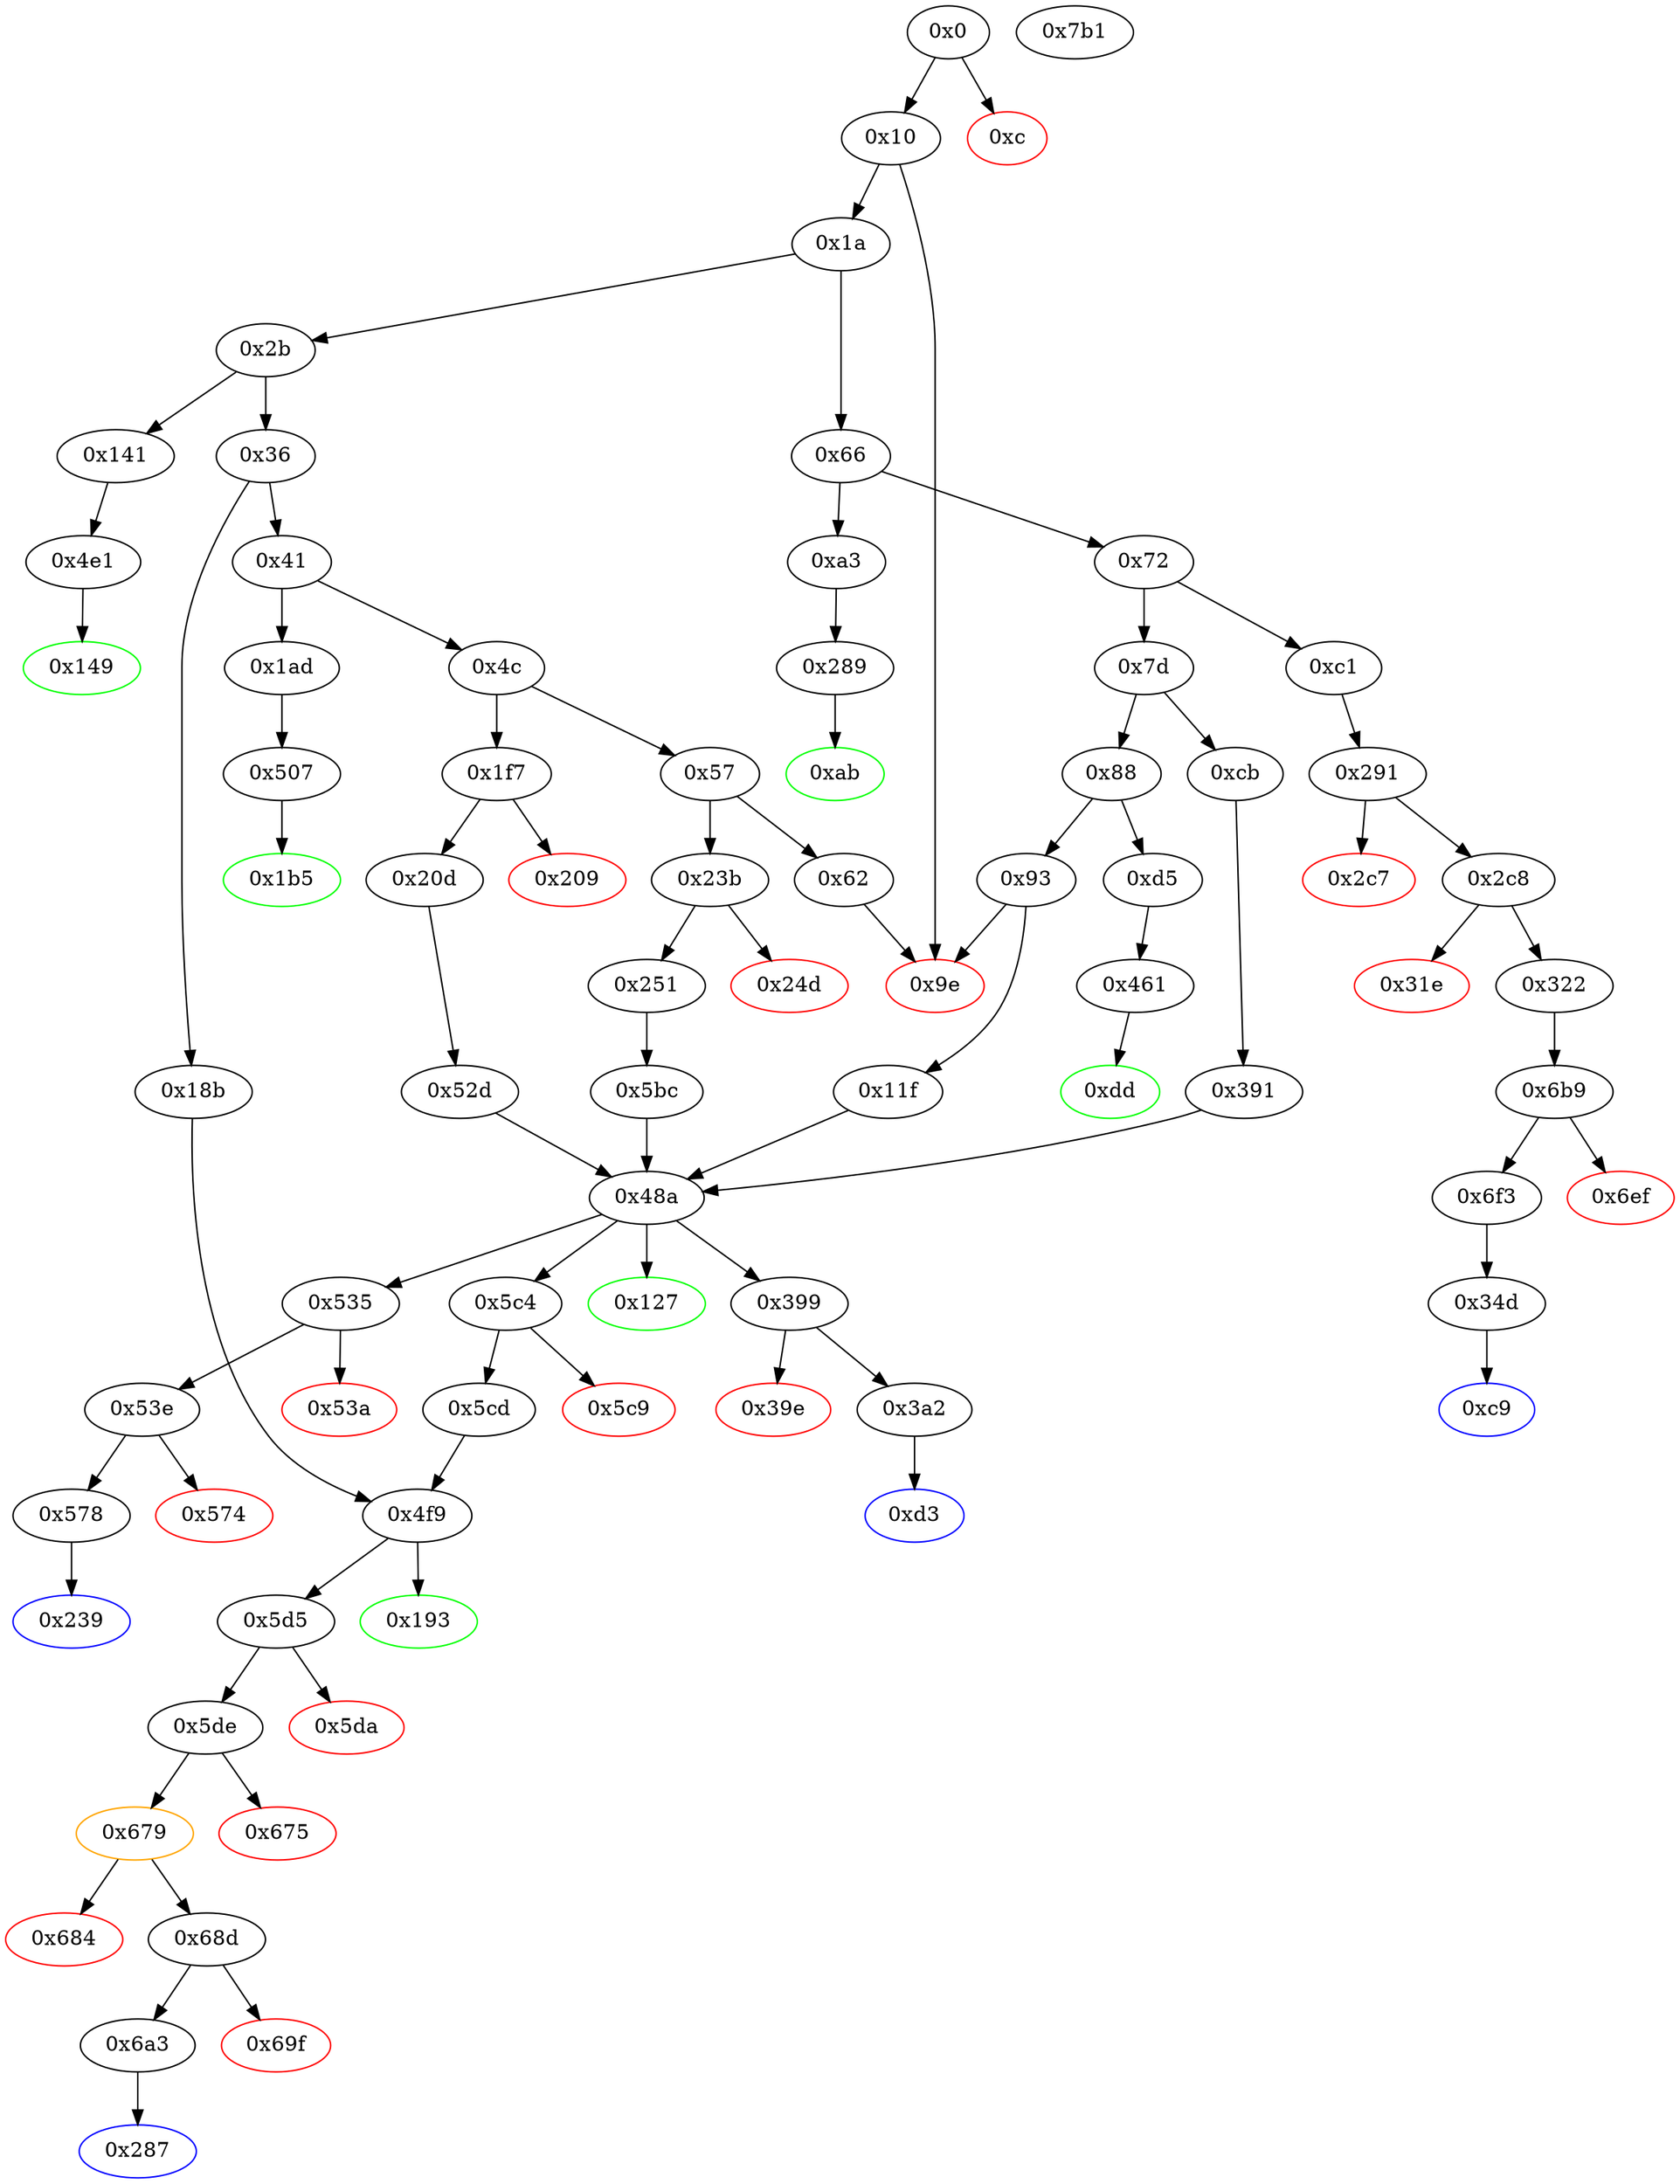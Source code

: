 strict digraph "" {
"0x535" [fillcolor=white, id="0x535", style=filled, tooltip="Block 0x535\n[0x535:0x539]\n---\nPredecessors: [0x48a]\nSuccessors: [0x53a, 0x53e]\n---\n0x535 JUMPDEST\n0x536 PUSH2 0x53e\n0x539 JUMPI\n---\n0x535: JUMPDEST \n0x536: V284 = 0x53e\n0x539: JUMPI 0x53e V268\n---\nEntry stack: [V13, S3, S2, S1, V268]\nStack pops: 1\nStack additions: []\nExit stack: [V13, S3, S2, S1]\n\nDef sites:\nV13: {0x1a.0x1f}\nS3: {0x23b.0x23c, 0x1a.0x1f}\nS2: {0x251.0x26d, 0x1a.0x1f, 0x1f7.0x1f8}\nS1: {0x251.0x277, 0xcb.0xcc, 0x1a.0x1f, 0x20d.0x229}\nV268: {0x48a.0x4dc}\n"];
"0x289" [fillcolor=white, id="0x289", style=filled, tooltip="Block 0x289\n[0x289:0x290]\n---\nPredecessors: [0xa3]\nSuccessors: [0xab]\n---\n0x289 JUMPDEST\n0x28a PUSH4 0x5e3b5700\n0x28f DUP2\n0x290 JUMP\n---\n0x289: JUMPDEST \n0x28a: V162 = 0x5e3b5700\n0x290: JUMP 0xab\n---\nEntry stack: [V13, 0xab]\nStack pops: 1\nStack additions: [S0, 0x5e3b5700]\nExit stack: [V13, 0xab, 0x5e3b5700]\n\nDef sites:\nV13: {0x1a.0x1f}\n0xab: {0xa3.0xa4}\n"];
"0x239" [color=blue, fillcolor=white, id="0x239", style=filled, tooltip="Block 0x239\n[0x239:0x23a]\n---\nPredecessors: [0x578]\nSuccessors: []\n---\n0x239 JUMPDEST\n0x23a STOP\n---\n0x239: JUMPDEST \n0x23a: STOP \n---\nEntry stack: [V13, S0]\nStack pops: 0\nStack additions: []\nExit stack: [V13, S0]\n\nDef sites:\nV13: {0x1a.0x1f}\nS0: {0x23b.0x23c, 0x1a.0x1f}\n"];
"0x5de" [fillcolor=white, id="0x5de", style=filled, tooltip="Block 0x5de\n[0x5de:0x674]\n---\nPredecessors: [0x5d5]\nSuccessors: [0x675, 0x679]\n---\n0x5de JUMPDEST\n0x5df DUP2\n0x5e0 PUSH20 0xffffffffffffffffffffffffffffffffffffffff\n0x5f5 AND\n0x5f6 PUSH4 0xa9059cbb\n0x5fb PUSH20 0x35f3f0a637143136fd16df8e4b3398c45a4ba9aa\n0x610 DUP4\n0x611 PUSH1 0x40\n0x613 MLOAD\n0x614 DUP4\n0x615 PUSH4 0xffffffff\n0x61a AND\n0x61b PUSH1 0xe0\n0x61d SHL\n0x61e DUP2\n0x61f MSTORE\n0x620 PUSH1 0x4\n0x622 ADD\n0x623 DUP1\n0x624 DUP4\n0x625 PUSH20 0xffffffffffffffffffffffffffffffffffffffff\n0x63a AND\n0x63b PUSH20 0xffffffffffffffffffffffffffffffffffffffff\n0x650 AND\n0x651 DUP2\n0x652 MSTORE\n0x653 PUSH1 0x20\n0x655 ADD\n0x656 DUP3\n0x657 DUP2\n0x658 MSTORE\n0x659 PUSH1 0x20\n0x65b ADD\n0x65c SWAP3\n0x65d POP\n0x65e POP\n0x65f POP\n0x660 PUSH1 0x20\n0x662 PUSH1 0x40\n0x664 MLOAD\n0x665 DUP1\n0x666 DUP4\n0x667 SUB\n0x668 DUP2\n0x669 PUSH1 0x0\n0x66b DUP8\n0x66c DUP1\n0x66d EXTCODESIZE\n0x66e ISZERO\n0x66f DUP1\n0x670 ISZERO\n0x671 PUSH2 0x679\n0x674 JUMPI\n---\n0x5de: JUMPDEST \n0x5e0: V316 = 0xffffffffffffffffffffffffffffffffffffffff\n0x5f5: V317 = AND 0xffffffffffffffffffffffffffffffffffffffff S1\n0x5f6: V318 = 0xa9059cbb\n0x5fb: V319 = 0x35f3f0a637143136fd16df8e4b3398c45a4ba9aa\n0x611: V320 = 0x40\n0x613: V321 = M[0x40]\n0x615: V322 = 0xffffffff\n0x61a: V323 = AND 0xffffffff 0xa9059cbb\n0x61b: V324 = 0xe0\n0x61d: V325 = SHL 0xe0 0xa9059cbb\n0x61f: M[V321] = 0xa9059cbb00000000000000000000000000000000000000000000000000000000\n0x620: V326 = 0x4\n0x622: V327 = ADD 0x4 V321\n0x625: V328 = 0xffffffffffffffffffffffffffffffffffffffff\n0x63a: V329 = AND 0xffffffffffffffffffffffffffffffffffffffff 0x35f3f0a637143136fd16df8e4b3398c45a4ba9aa\n0x63b: V330 = 0xffffffffffffffffffffffffffffffffffffffff\n0x650: V331 = AND 0xffffffffffffffffffffffffffffffffffffffff 0x35f3f0a637143136fd16df8e4b3398c45a4ba9aa\n0x652: M[V327] = 0x35f3f0a637143136fd16df8e4b3398c45a4ba9aa\n0x653: V332 = 0x20\n0x655: V333 = ADD 0x20 V327\n0x658: M[V333] = S0\n0x659: V334 = 0x20\n0x65b: V335 = ADD 0x20 V333\n0x660: V336 = 0x20\n0x662: V337 = 0x40\n0x664: V338 = M[0x40]\n0x667: V339 = SUB V335 V338\n0x669: V340 = 0x0\n0x66d: V341 = EXTCODESIZE V317\n0x66e: V342 = ISZERO V341\n0x670: V343 = ISZERO V342\n0x671: V344 = 0x679\n0x674: JUMPI 0x679 V343\n---\nEntry stack: [V13, S2, S1, S0]\nStack pops: 2\nStack additions: [S1, S0, V317, 0xa9059cbb, V335, 0x20, V338, V339, V338, 0x0, V317, V342]\nExit stack: [V13, S2, S1, S0, V317, 0xa9059cbb, V335, 0x20, V338, V339, V338, 0x0, V317, V342]\n\nDef sites:\nV13: {0x1a.0x1f}\nS2: {0x23b.0x23c, 0x1a.0x1f}\nS1: {0x251.0x26d, 0x1a.0x1f, 0x1f7.0x1f8}\nS0: {0x251.0x277, 0xcb.0xcc, 0x1a.0x1f, 0x20d.0x229}\n"];
"0x287" [color=blue, fillcolor=white, id="0x287", style=filled, tooltip="Block 0x287\n[0x287:0x288]\n---\nPredecessors: [0x6a3]\nSuccessors: []\n---\n0x287 JUMPDEST\n0x288 STOP\n---\n0x287: JUMPDEST \n0x288: STOP \n---\nEntry stack: [V13]\nStack pops: 0\nStack additions: []\nExit stack: [V13]\n\nDef sites:\nV13: {0x1a.0x1f}\n"];
"0x391" [fillcolor=white, id="0x391", style=filled, tooltip="Block 0x391\n[0x391:0x398]\n---\nPredecessors: [0xcb]\nSuccessors: [0x48a]\n---\n0x391 JUMPDEST\n0x392 PUSH2 0x399\n0x395 PUSH2 0x48a\n0x398 JUMP\n---\n0x391: JUMPDEST \n0x392: V212 = 0x399\n0x395: V213 = 0x48a\n0x398: JUMP 0x48a\n---\nEntry stack: [V13, 0xd3]\nStack pops: 0\nStack additions: [0x399]\nExit stack: [V13, 0xd3, 0x399]\n\nDef sites:\nV13: {0x1a.0x1f}\n0xd3: {0xcb.0xcc}\n"];
"0x461" [fillcolor=white, id="0x461", style=filled, tooltip="Block 0x461\n[0x461:0x489]\n---\nPredecessors: [0xd5]\nSuccessors: [0xdd]\n---\n0x461 JUMPDEST\n0x462 PUSH1 0x0\n0x464 DUP1\n0x465 PUSH1 0x0\n0x467 SWAP1\n0x468 SLOAD\n0x469 SWAP1\n0x46a PUSH2 0x100\n0x46d EXP\n0x46e SWAP1\n0x46f DIV\n0x470 PUSH20 0xffffffffffffffffffffffffffffffffffffffff\n0x485 AND\n0x486 SWAP1\n0x487 POP\n0x488 SWAP1\n0x489 JUMP\n---\n0x461: JUMPDEST \n0x462: V247 = 0x0\n0x465: V248 = 0x0\n0x468: V249 = S[0x0]\n0x46a: V250 = 0x100\n0x46d: V251 = EXP 0x100 0x0\n0x46f: V252 = DIV V249 0x1\n0x470: V253 = 0xffffffffffffffffffffffffffffffffffffffff\n0x485: V254 = AND 0xffffffffffffffffffffffffffffffffffffffff V252\n0x489: JUMP 0xdd\n---\nEntry stack: [V13, 0xdd]\nStack pops: 1\nStack additions: [V254]\nExit stack: [V13, V254]\n\nDef sites:\nV13: {0x1a.0x1f}\n0xdd: {0xd5.0xd6}\n"];
"0x679" [color=orange, fillcolor=white, id="0x679", style=filled, tooltip="Block 0x679\n[0x679:0x683]\n---\nPredecessors: [0x5de]\nSuccessors: [0x684, 0x68d]\n---\n0x679 JUMPDEST\n0x67a POP\n0x67b GAS\n0x67c CALL\n0x67d ISZERO\n0x67e DUP1\n0x67f ISZERO\n0x680 PUSH2 0x68d\n0x683 JUMPI\n---\n0x679: JUMPDEST \n0x67b: V346 = GAS\n0x67c: V347 = CALL V346 V317 0x0 V338 V339 V338 0x20\n0x67d: V348 = ISZERO V347\n0x67f: V349 = ISZERO V348\n0x680: V350 = 0x68d\n0x683: JUMPI 0x68d V349\n---\nEntry stack: [V13, S12, S11, S10, V317, 0xa9059cbb, V335, 0x20, V338, V339, V338, 0x0, V317, V342]\nStack pops: 7\nStack additions: [V348]\nExit stack: [V13, S12, S11, S10, V317, 0xa9059cbb, V335, V348]\n\nDef sites:\nV13: {0x1a.0x1f}\nS12: {0x23b.0x23c, 0x1a.0x1f}\nS11: {0x251.0x26d, 0x1a.0x1f, 0x1f7.0x1f8}\nS10: {0x251.0x277, 0xcb.0xcc, 0x1a.0x1f, 0x20d.0x229}\nV317: {0x5de.0x5f5}\n0xa9059cbb: {0x5de.0x5f6}\nV335: {0x5de.0x65b}\n0x20: {0x5de.0x660}\nV338: {0x5de.0x664}\nV339: {0x5de.0x667}\nV338: {0x5de.0x664}\n0x0: {0x5de.0x669}\nV317: {0x5de.0x5f5}\nV342: {0x5de.0x66e}\n"];
"0x93" [fillcolor=white, id="0x93", style=filled, tooltip="Block 0x93\n[0x93:0x9d]\n---\nPredecessors: [0x88]\nSuccessors: [0x9e, 0x11f]\n---\n0x93 DUP1\n0x94 PUSH4 0x8f32d59b\n0x99 EQ\n0x9a PUSH2 0x11f\n0x9d JUMPI\n---\n0x94: V45 = 0x8f32d59b\n0x99: V46 = EQ 0x8f32d59b V13\n0x9a: V47 = 0x11f\n0x9d: JUMPI 0x11f V46\n---\nEntry stack: [V13]\nStack pops: 1\nStack additions: [S0]\nExit stack: [V13]\n\nDef sites:\nV13: {0x1a.0x1f}\n"];
"0xc1" [fillcolor=white, id="0xc1", style=filled, tooltip="Block 0xc1\n[0xc1:0xc8]\n---\nPredecessors: [0x72]\nSuccessors: [0x291]\n---\n0xc1 JUMPDEST\n0xc2 PUSH2 0xc9\n0xc5 PUSH2 0x291\n0xc8 JUMP\n---\n0xc1: JUMPDEST \n0xc2: V58 = 0xc9\n0xc5: V59 = 0x291\n0xc8: JUMP 0x291\n---\nEntry stack: [V13]\nStack pops: 0\nStack additions: [0xc9]\nExit stack: [V13, 0xc9]\n\nDef sites:\nV13: {0x1a.0x1f}\n"];
"0x5bc" [fillcolor=white, id="0x5bc", style=filled, tooltip="Block 0x5bc\n[0x5bc:0x5c3]\n---\nPredecessors: [0x251]\nSuccessors: [0x48a]\n---\n0x5bc JUMPDEST\n0x5bd PUSH2 0x5c4\n0x5c0 PUSH2 0x48a\n0x5c3 JUMP\n---\n0x5bc: JUMPDEST \n0x5bd: V308 = 0x5c4\n0x5c0: V309 = 0x48a\n0x5c3: JUMP 0x48a\n---\nEntry stack: [V13, 0x287, V155, V158]\nStack pops: 0\nStack additions: [0x5c4]\nExit stack: [V13, 0x287, V155, V158, 0x5c4]\n\nDef sites:\nV13: {0x1a.0x1f}\n0x287: {0x23b.0x23c}\nV155: {0x251.0x26d}\nV158: {0x251.0x277}\n"];
"0x2c8" [fillcolor=white, id="0x2c8", style=filled, tooltip="Block 0x2c8\n[0x2c8:0x31d]\n---\nPredecessors: [0x291]\nSuccessors: [0x31e, 0x322]\n---\n0x2c8 JUMPDEST\n0x2c9 PUSH1 0x1\n0x2cb PUSH1 0x0\n0x2cd SWAP1\n0x2ce SLOAD\n0x2cf SWAP1\n0x2d0 PUSH2 0x100\n0x2d3 EXP\n0x2d4 SWAP1\n0x2d5 DIV\n0x2d6 PUSH20 0xffffffffffffffffffffffffffffffffffffffff\n0x2eb AND\n0x2ec PUSH20 0xffffffffffffffffffffffffffffffffffffffff\n0x301 AND\n0x302 CALLER\n0x303 PUSH20 0xffffffffffffffffffffffffffffffffffffffff\n0x318 AND\n0x319 EQ\n0x31a PUSH2 0x322\n0x31d JUMPI\n---\n0x2c8: JUMPDEST \n0x2c9: V172 = 0x1\n0x2cb: V173 = 0x0\n0x2ce: V174 = S[0x1]\n0x2d0: V175 = 0x100\n0x2d3: V176 = EXP 0x100 0x0\n0x2d5: V177 = DIV V174 0x1\n0x2d6: V178 = 0xffffffffffffffffffffffffffffffffffffffff\n0x2eb: V179 = AND 0xffffffffffffffffffffffffffffffffffffffff V177\n0x2ec: V180 = 0xffffffffffffffffffffffffffffffffffffffff\n0x301: V181 = AND 0xffffffffffffffffffffffffffffffffffffffff V179\n0x302: V182 = CALLER\n0x303: V183 = 0xffffffffffffffffffffffffffffffffffffffff\n0x318: V184 = AND 0xffffffffffffffffffffffffffffffffffffffff V182\n0x319: V185 = EQ V184 V181\n0x31a: V186 = 0x322\n0x31d: JUMPI 0x322 V185\n---\nEntry stack: [V13, 0xc9]\nStack pops: 0\nStack additions: []\nExit stack: [V13, 0xc9]\n\nDef sites:\nV13: {0x1a.0x1f}\n0xc9: {0xc1.0xc2}\n"];
"0x578" [fillcolor=white, id="0x578", style=filled, tooltip="Block 0x578\n[0x578:0x5bb]\n---\nPredecessors: [0x53e]\nSuccessors: [0x239]\n---\n0x578 JUMPDEST\n0x579 DUP1\n0x57a PUSH1 0x1\n0x57c PUSH1 0x0\n0x57e PUSH2 0x100\n0x581 EXP\n0x582 DUP2\n0x583 SLOAD\n0x584 DUP2\n0x585 PUSH20 0xffffffffffffffffffffffffffffffffffffffff\n0x59a MUL\n0x59b NOT\n0x59c AND\n0x59d SWAP1\n0x59e DUP4\n0x59f PUSH20 0xffffffffffffffffffffffffffffffffffffffff\n0x5b4 AND\n0x5b5 MUL\n0x5b6 OR\n0x5b7 SWAP1\n0x5b8 SSTORE\n0x5b9 POP\n0x5ba POP\n0x5bb JUMP\n---\n0x578: JUMPDEST \n0x57a: V295 = 0x1\n0x57c: V296 = 0x0\n0x57e: V297 = 0x100\n0x581: V298 = EXP 0x100 0x0\n0x583: V299 = S[0x1]\n0x585: V300 = 0xffffffffffffffffffffffffffffffffffffffff\n0x59a: V301 = MUL 0xffffffffffffffffffffffffffffffffffffffff 0x1\n0x59b: V302 = NOT 0xffffffffffffffffffffffffffffffffffffffff\n0x59c: V303 = AND 0xffffffffffffffffffffffff0000000000000000000000000000000000000000 V299\n0x59f: V304 = 0xffffffffffffffffffffffffffffffffffffffff\n0x5b4: V305 = AND 0xffffffffffffffffffffffffffffffffffffffff S0\n0x5b5: V306 = MUL V305 0x1\n0x5b6: V307 = OR V306 V303\n0x5b8: S[0x1] = V307\n0x5bb: JUMP S1\n---\nEntry stack: [V13, S2, S1, S0]\nStack pops: 2\nStack additions: []\nExit stack: [V13, S2]\n\nDef sites:\nV13: {0x1a.0x1f}\nS2: {0x23b.0x23c, 0x1a.0x1f}\nS1: {0x251.0x26d, 0x1a.0x1f, 0x1f7.0x1f8}\nS0: {0x251.0x277, 0xcb.0xcc, 0x1a.0x1f, 0x20d.0x229}\n"];
"0x18b" [fillcolor=white, id="0x18b", style=filled, tooltip="Block 0x18b\n[0x18b:0x192]\n---\nPredecessors: [0x36]\nSuccessors: [0x4f9]\n---\n0x18b JUMPDEST\n0x18c PUSH2 0x193\n0x18f PUSH2 0x4f9\n0x192 JUMP\n---\n0x18b: JUMPDEST \n0x18c: V101 = 0x193\n0x18f: V102 = 0x4f9\n0x192: JUMP 0x4f9\n---\nEntry stack: [V13]\nStack pops: 0\nStack additions: [0x193]\nExit stack: [V13, 0x193]\n\nDef sites:\nV13: {0x1a.0x1f}\n"];
"0x39e" [color=red, fillcolor=white, id="0x39e", style=filled, tooltip="Block 0x39e\n[0x39e:0x3a1]\n---\nPredecessors: [0x399]\nSuccessors: []\n---\n0x39e PUSH1 0x0\n0x3a0 DUP1\n0x3a1 REVERT\n---\n0x39e: V215 = 0x0\n0x3a1: REVERT 0x0 0x0\n---\nEntry stack: [V13, S2, S1, S0]\nStack pops: 0\nStack additions: []\nExit stack: [V13, S2, S1, S0]\n\nDef sites:\nV13: {0x1a.0x1f}\nS2: {0x23b.0x23c, 0x1a.0x1f}\nS1: {0x251.0x26d, 0x1a.0x1f, 0x1f7.0x1f8}\nS0: {0x251.0x277, 0xcb.0xcc, 0x1a.0x1f, 0x20d.0x229}\n"];
"0xd5" [fillcolor=white, id="0xd5", style=filled, tooltip="Block 0xd5\n[0xd5:0xdc]\n---\nPredecessors: [0x88]\nSuccessors: [0x461]\n---\n0xd5 JUMPDEST\n0xd6 PUSH2 0xdd\n0xd9 PUSH2 0x461\n0xdc JUMP\n---\n0xd5: JUMPDEST \n0xd6: V62 = 0xdd\n0xd9: V63 = 0x461\n0xdc: JUMP 0x461\n---\nEntry stack: [V13]\nStack pops: 0\nStack additions: [0xdd]\nExit stack: [V13, 0xdd]\n\nDef sites:\nV13: {0x1a.0x1f}\n"];
"0xd3" [color=blue, fillcolor=white, id="0xd3", style=filled, tooltip="Block 0xd3\n[0xd3:0xd4]\n---\nPredecessors: [0x3a2]\nSuccessors: []\n---\n0xd3 JUMPDEST\n0xd4 STOP\n---\n0xd3: JUMPDEST \n0xd4: STOP \n---\nEntry stack: [V13, S1, S0]\nStack pops: 0\nStack additions: []\nExit stack: [V13, S1, S0]\n\nDef sites:\nV13: {0x1a.0x1f}\nS1: {0x23b.0x23c, 0x1a.0x1f}\nS0: {0x251.0x26d, 0x1a.0x1f, 0x1f7.0x1f8}\n"];
"0x574" [color=red, fillcolor=white, id="0x574", style=filled, tooltip="Block 0x574\n[0x574:0x577]\n---\nPredecessors: [0x53e]\nSuccessors: []\n---\n0x574 PUSH1 0x0\n0x576 DUP1\n0x577 REVERT\n---\n0x574: V294 = 0x0\n0x577: REVERT 0x0 0x0\n---\nEntry stack: [V13, S2, S1, S0]\nStack pops: 0\nStack additions: []\nExit stack: [V13, S2, S1, S0]\n\nDef sites:\nV13: {0x1a.0x1f}\nS2: {0x23b.0x23c, 0x1a.0x1f}\nS1: {0x251.0x26d, 0x1a.0x1f, 0x1f7.0x1f8}\nS0: {0x251.0x277, 0xcb.0xcc, 0x1a.0x1f, 0x20d.0x229}\n"];
"0x1f7" [fillcolor=white, id="0x1f7", style=filled, tooltip="Block 0x1f7\n[0x1f7:0x208]\n---\nPredecessors: [0x4c]\nSuccessors: [0x209, 0x20d]\n---\n0x1f7 JUMPDEST\n0x1f8 PUSH2 0x239\n0x1fb PUSH1 0x4\n0x1fd DUP1\n0x1fe CALLDATASIZE\n0x1ff SUB\n0x200 PUSH1 0x20\n0x202 DUP2\n0x203 LT\n0x204 ISZERO\n0x205 PUSH2 0x20d\n0x208 JUMPI\n---\n0x1f7: JUMPDEST \n0x1f8: V127 = 0x239\n0x1fb: V128 = 0x4\n0x1fe: V129 = CALLDATASIZE\n0x1ff: V130 = SUB V129 0x4\n0x200: V131 = 0x20\n0x203: V132 = LT V130 0x20\n0x204: V133 = ISZERO V132\n0x205: V134 = 0x20d\n0x208: JUMPI 0x20d V133\n---\nEntry stack: [V13]\nStack pops: 0\nStack additions: [0x239, 0x4, V130]\nExit stack: [V13, 0x239, 0x4, V130]\n\nDef sites:\nV13: {0x1a.0x1f}\n"];
"0x36" [fillcolor=white, id="0x36", style=filled, tooltip="Block 0x36\n[0x36:0x40]\n---\nPredecessors: [0x2b]\nSuccessors: [0x41, 0x18b]\n---\n0x36 DUP1\n0x37 PUSH4 0xdf68c1a2\n0x3c EQ\n0x3d PUSH2 0x18b\n0x40 JUMPI\n---\n0x37: V20 = 0xdf68c1a2\n0x3c: V21 = EQ 0xdf68c1a2 V13\n0x3d: V22 = 0x18b\n0x40: JUMPI 0x18b V21\n---\nEntry stack: [V13]\nStack pops: 1\nStack additions: [S0]\nExit stack: [V13]\n\nDef sites:\nV13: {0x1a.0x1f}\n"];
"0x291" [fillcolor=white, id="0x291", style=filled, tooltip="Block 0x291\n[0x291:0x2c6]\n---\nPredecessors: [0xc1]\nSuccessors: [0x2c7, 0x2c8]\n---\n0x291 JUMPDEST\n0x292 PUSH1 0x0\n0x294 PUSH20 0xffffffffffffffffffffffffffffffffffffffff\n0x2a9 AND\n0x2aa CALLER\n0x2ab PUSH20 0xffffffffffffffffffffffffffffffffffffffff\n0x2c0 AND\n0x2c1 EQ\n0x2c2 ISZERO\n0x2c3 PUSH2 0x2c8\n0x2c6 JUMPI\n---\n0x291: JUMPDEST \n0x292: V163 = 0x0\n0x294: V164 = 0xffffffffffffffffffffffffffffffffffffffff\n0x2a9: V165 = AND 0xffffffffffffffffffffffffffffffffffffffff 0x0\n0x2aa: V166 = CALLER\n0x2ab: V167 = 0xffffffffffffffffffffffffffffffffffffffff\n0x2c0: V168 = AND 0xffffffffffffffffffffffffffffffffffffffff V166\n0x2c1: V169 = EQ V168 0x0\n0x2c2: V170 = ISZERO V169\n0x2c3: V171 = 0x2c8\n0x2c6: JUMPI 0x2c8 V170\n---\nEntry stack: [V13, 0xc9]\nStack pops: 0\nStack additions: []\nExit stack: [V13, 0xc9]\n\nDef sites:\nV13: {0x1a.0x1f}\n0xc9: {0xc1.0xc2}\n"];
"0x72" [fillcolor=white, id="0x72", style=filled, tooltip="Block 0x72\n[0x72:0x7c]\n---\nPredecessors: [0x66]\nSuccessors: [0x7d, 0xc1]\n---\n0x72 DUP1\n0x73 PUSH4 0x4e71e0c8\n0x78 EQ\n0x79 PUSH2 0xc1\n0x7c JUMPI\n---\n0x73: V36 = 0x4e71e0c8\n0x78: V37 = EQ 0x4e71e0c8 V13\n0x79: V38 = 0xc1\n0x7c: JUMPI 0xc1 V37\n---\nEntry stack: [V13]\nStack pops: 1\nStack additions: [S0]\nExit stack: [V13]\n\nDef sites:\nV13: {0x1a.0x1f}\n"];
"0x149" [color=green, fillcolor=white, id="0x149", style=filled, tooltip="Block 0x149\n[0x149:0x18a]\n---\nPredecessors: [0x4e1]\nSuccessors: []\n---\n0x149 JUMPDEST\n0x14a PUSH1 0x40\n0x14c MLOAD\n0x14d DUP1\n0x14e DUP3\n0x14f PUSH20 0xffffffffffffffffffffffffffffffffffffffff\n0x164 AND\n0x165 PUSH20 0xffffffffffffffffffffffffffffffffffffffff\n0x17a AND\n0x17b DUP2\n0x17c MSTORE\n0x17d PUSH1 0x20\n0x17f ADD\n0x180 SWAP2\n0x181 POP\n0x182 POP\n0x183 PUSH1 0x40\n0x185 MLOAD\n0x186 DUP1\n0x187 SWAP2\n0x188 SUB\n0x189 SWAP1\n0x18a RETURN\n---\n0x149: JUMPDEST \n0x14a: V90 = 0x40\n0x14c: V91 = M[0x40]\n0x14f: V92 = 0xffffffffffffffffffffffffffffffffffffffff\n0x164: V93 = AND 0xffffffffffffffffffffffffffffffffffffffff 0x35f3f0a637143136fd16df8e4b3398c45a4ba9aa\n0x165: V94 = 0xffffffffffffffffffffffffffffffffffffffff\n0x17a: V95 = AND 0xffffffffffffffffffffffffffffffffffffffff 0x35f3f0a637143136fd16df8e4b3398c45a4ba9aa\n0x17c: M[V91] = 0x35f3f0a637143136fd16df8e4b3398c45a4ba9aa\n0x17d: V96 = 0x20\n0x17f: V97 = ADD 0x20 V91\n0x183: V98 = 0x40\n0x185: V99 = M[0x40]\n0x188: V100 = SUB V97 V99\n0x18a: RETURN V99 V100\n---\nEntry stack: [V13, 0x149, 0x35f3f0a637143136fd16df8e4b3398c45a4ba9aa]\nStack pops: 1\nStack additions: []\nExit stack: [V13, 0x149]\n\nDef sites:\nV13: {0x1a.0x1f}\n0x149: {0x141.0x142}\n0x35f3f0a637143136fd16df8e4b3398c45a4ba9aa: {0x4e1.0x4e2}\n"];
"0x6f3" [fillcolor=white, id="0x6f3", style=filled, tooltip="Block 0x6f3\n[0x6f3:0x7b0]\n---\nPredecessors: [0x6b9]\nSuccessors: [0x34d]\n---\n0x6f3 JUMPDEST\n0x6f4 DUP1\n0x6f5 PUSH20 0xffffffffffffffffffffffffffffffffffffffff\n0x70a AND\n0x70b PUSH1 0x0\n0x70d DUP1\n0x70e SWAP1\n0x70f SLOAD\n0x710 SWAP1\n0x711 PUSH2 0x100\n0x714 EXP\n0x715 SWAP1\n0x716 DIV\n0x717 PUSH20 0xffffffffffffffffffffffffffffffffffffffff\n0x72c AND\n0x72d PUSH20 0xffffffffffffffffffffffffffffffffffffffff\n0x742 AND\n0x743 PUSH32 0x8be0079c531659141344cd1fd0a4f28419497f9722a3daafe3b4186f6b6457e0\n0x764 PUSH1 0x40\n0x766 MLOAD\n0x767 PUSH1 0x40\n0x769 MLOAD\n0x76a DUP1\n0x76b SWAP2\n0x76c SUB\n0x76d SWAP1\n0x76e LOG3\n0x76f DUP1\n0x770 PUSH1 0x0\n0x772 DUP1\n0x773 PUSH2 0x100\n0x776 EXP\n0x777 DUP2\n0x778 SLOAD\n0x779 DUP2\n0x77a PUSH20 0xffffffffffffffffffffffffffffffffffffffff\n0x78f MUL\n0x790 NOT\n0x791 AND\n0x792 SWAP1\n0x793 DUP4\n0x794 PUSH20 0xffffffffffffffffffffffffffffffffffffffff\n0x7a9 AND\n0x7aa MUL\n0x7ab OR\n0x7ac SWAP1\n0x7ad SSTORE\n0x7ae POP\n0x7af POP\n0x7b0 JUMP\n---\n0x6f3: JUMPDEST \n0x6f5: V376 = 0xffffffffffffffffffffffffffffffffffffffff\n0x70a: V377 = AND 0xffffffffffffffffffffffffffffffffffffffff V196\n0x70b: V378 = 0x0\n0x70f: V379 = S[0x0]\n0x711: V380 = 0x100\n0x714: V381 = EXP 0x100 0x0\n0x716: V382 = DIV V379 0x1\n0x717: V383 = 0xffffffffffffffffffffffffffffffffffffffff\n0x72c: V384 = AND 0xffffffffffffffffffffffffffffffffffffffff V382\n0x72d: V385 = 0xffffffffffffffffffffffffffffffffffffffff\n0x742: V386 = AND 0xffffffffffffffffffffffffffffffffffffffff V384\n0x743: V387 = 0x8be0079c531659141344cd1fd0a4f28419497f9722a3daafe3b4186f6b6457e0\n0x764: V388 = 0x40\n0x766: V389 = M[0x40]\n0x767: V390 = 0x40\n0x769: V391 = M[0x40]\n0x76c: V392 = SUB V389 V391\n0x76e: LOG V391 V392 0x8be0079c531659141344cd1fd0a4f28419497f9722a3daafe3b4186f6b6457e0 V386 V377\n0x770: V393 = 0x0\n0x773: V394 = 0x100\n0x776: V395 = EXP 0x100 0x0\n0x778: V396 = S[0x0]\n0x77a: V397 = 0xffffffffffffffffffffffffffffffffffffffff\n0x78f: V398 = MUL 0xffffffffffffffffffffffffffffffffffffffff 0x1\n0x790: V399 = NOT 0xffffffffffffffffffffffffffffffffffffffff\n0x791: V400 = AND 0xffffffffffffffffffffffff0000000000000000000000000000000000000000 V396\n0x794: V401 = 0xffffffffffffffffffffffffffffffffffffffff\n0x7a9: V402 = AND 0xffffffffffffffffffffffffffffffffffffffff V196\n0x7aa: V403 = MUL V402 0x1\n0x7ab: V404 = OR V403 V400\n0x7ad: S[0x0] = V404\n0x7b0: JUMP 0x34d\n---\nEntry stack: [V13, 0xc9, 0x34d, V196]\nStack pops: 2\nStack additions: []\nExit stack: [V13, 0xc9]\n\nDef sites:\nV13: {0x1a.0x1f}\n0xc9: {0xc1.0xc2}\n0x34d: {0x322.0x323}\nV196: {0x322.0x348}\n"];
"0x2b" [fillcolor=white, id="0x2b", style=filled, tooltip="Block 0x2b\n[0x2b:0x35]\n---\nPredecessors: [0x1a]\nSuccessors: [0x36, 0x141]\n---\n0x2b DUP1\n0x2c PUSH4 0xb9e9aec1\n0x31 EQ\n0x32 PUSH2 0x141\n0x35 JUMPI\n---\n0x2c: V17 = 0xb9e9aec1\n0x31: V18 = EQ 0xb9e9aec1 V13\n0x32: V19 = 0x141\n0x35: JUMPI 0x141 V18\n---\nEntry stack: [V13]\nStack pops: 1\nStack additions: [S0]\nExit stack: [V13]\n\nDef sites:\nV13: {0x1a.0x1f}\n"];
"0xc9" [color=blue, fillcolor=white, id="0xc9", style=filled, tooltip="Block 0xc9\n[0xc9:0xca]\n---\nPredecessors: [0x34d]\nSuccessors: []\n---\n0xc9 JUMPDEST\n0xca STOP\n---\n0xc9: JUMPDEST \n0xca: STOP \n---\nEntry stack: [V13]\nStack pops: 0\nStack additions: []\nExit stack: [V13]\n\nDef sites:\nV13: {0x1a.0x1f}\n"];
"0x48a" [fillcolor=white, id="0x48a", style=filled, tooltip="Block 0x48a\n[0x48a:0x4e0]\n---\nPredecessors: [0x11f, 0x391, 0x52d, 0x5bc]\nSuccessors: [0x127, 0x399, 0x535, 0x5c4]\n---\n0x48a JUMPDEST\n0x48b PUSH1 0x0\n0x48d DUP1\n0x48e PUSH1 0x0\n0x490 SWAP1\n0x491 SLOAD\n0x492 SWAP1\n0x493 PUSH2 0x100\n0x496 EXP\n0x497 SWAP1\n0x498 DIV\n0x499 PUSH20 0xffffffffffffffffffffffffffffffffffffffff\n0x4ae AND\n0x4af PUSH20 0xffffffffffffffffffffffffffffffffffffffff\n0x4c4 AND\n0x4c5 CALLER\n0x4c6 PUSH20 0xffffffffffffffffffffffffffffffffffffffff\n0x4db AND\n0x4dc EQ\n0x4dd SWAP1\n0x4de POP\n0x4df SWAP1\n0x4e0 JUMP\n---\n0x48a: JUMPDEST \n0x48b: V255 = 0x0\n0x48e: V256 = 0x0\n0x491: V257 = S[0x0]\n0x493: V258 = 0x100\n0x496: V259 = EXP 0x100 0x0\n0x498: V260 = DIV V257 0x1\n0x499: V261 = 0xffffffffffffffffffffffffffffffffffffffff\n0x4ae: V262 = AND 0xffffffffffffffffffffffffffffffffffffffff V260\n0x4af: V263 = 0xffffffffffffffffffffffffffffffffffffffff\n0x4c4: V264 = AND 0xffffffffffffffffffffffffffffffffffffffff V262\n0x4c5: V265 = CALLER\n0x4c6: V266 = 0xffffffffffffffffffffffffffffffffffffffff\n0x4db: V267 = AND 0xffffffffffffffffffffffffffffffffffffffff V265\n0x4dc: V268 = EQ V267 V264\n0x4e0: JUMP {0x127, 0x399, 0x535, 0x5c4}\n---\nEntry stack: [V13, S3, S2, S1, {0x127, 0x399, 0x535, 0x5c4}]\nStack pops: 1\nStack additions: [V268]\nExit stack: [V13, S3, S2, S1, V268]\n\nDef sites:\nV13: {0x1a.0x1f}\nS3: {0x23b.0x23c, 0x1a.0x1f}\nS2: {0x251.0x26d, 0x1a.0x1f, 0x1f7.0x1f8}\nS1: {0x251.0x277, 0xcb.0xcc, 0x1a.0x1f, 0x20d.0x229}\n{0x127, 0x399, 0x535, 0x5c4}: {0x391.0x392, 0x52d.0x52e, 0x5bc.0x5bd, 0x11f.0x120}\n"];
"0x10" [fillcolor=white, id="0x10", style=filled, tooltip="Block 0x10\n[0x10:0x19]\n---\nPredecessors: [0x0]\nSuccessors: [0x1a, 0x9e]\n---\n0x10 JUMPDEST\n0x11 POP\n0x12 PUSH1 0x4\n0x14 CALLDATASIZE\n0x15 LT\n0x16 PUSH2 0x9e\n0x19 JUMPI\n---\n0x10: JUMPDEST \n0x12: V6 = 0x4\n0x14: V7 = CALLDATASIZE\n0x15: V8 = LT V7 0x4\n0x16: V9 = 0x9e\n0x19: JUMPI 0x9e V8\n---\nEntry stack: [V2]\nStack pops: 1\nStack additions: []\nExit stack: []\n\nDef sites:\nV2: {0x0.0x5}\n"];
"0x9e" [color=red, fillcolor=white, id="0x9e", style=filled, tooltip="Block 0x9e\n[0x9e:0xa2]\n---\nPredecessors: [0x10, 0x62, 0x93]\nSuccessors: []\n---\n0x9e JUMPDEST\n0x9f PUSH1 0x0\n0xa1 DUP1\n0xa2 REVERT\n---\n0x9e: JUMPDEST \n0x9f: V48 = 0x0\n0xa2: REVERT 0x0 0x0\n---\nEntry stack: [V13]\nStack pops: 0\nStack additions: []\nExit stack: [V13]\n\nDef sites:\nV13: {0x1a.0x1f}\n"];
"0x684" [color=red, fillcolor=white, id="0x684", style=filled, tooltip="Block 0x684\n[0x684:0x68c]\n---\nPredecessors: [0x679]\nSuccessors: []\n---\n0x684 RETURNDATASIZE\n0x685 PUSH1 0x0\n0x687 DUP1\n0x688 RETURNDATACOPY\n0x689 RETURNDATASIZE\n0x68a PUSH1 0x0\n0x68c REVERT\n---\n0x684: V351 = RETURNDATASIZE\n0x685: V352 = 0x0\n0x688: RETURNDATACOPY 0x0 0x0 V351\n0x689: V353 = RETURNDATASIZE\n0x68a: V354 = 0x0\n0x68c: REVERT 0x0 V353\n---\nEntry stack: [V13, S6, S5, S4, V317, 0xa9059cbb, V335, V348]\nStack pops: 0\nStack additions: []\nExit stack: [V13, S6, S5, S4, V317, 0xa9059cbb, V335, V348]\n\nDef sites:\nV13: {0x1a.0x1f}\nS6: {0x23b.0x23c, 0x1a.0x1f}\nS5: {0x251.0x26d, 0x1a.0x1f, 0x1f7.0x1f8}\nS4: {0x251.0x277, 0xcb.0xcc, 0x1a.0x1f, 0x20d.0x229}\nV317: {0x5de.0x5f5}\n0xa9059cbb: {0x5de.0x5f6}\nV335: {0x5de.0x65b}\nV348: {0x679.0x67d}\n"];
"0x53e" [fillcolor=white, id="0x53e", style=filled, tooltip="Block 0x53e\n[0x53e:0x573]\n---\nPredecessors: [0x535]\nSuccessors: [0x574, 0x578]\n---\n0x53e JUMPDEST\n0x53f PUSH1 0x0\n0x541 PUSH20 0xffffffffffffffffffffffffffffffffffffffff\n0x556 AND\n0x557 DUP2\n0x558 PUSH20 0xffffffffffffffffffffffffffffffffffffffff\n0x56d AND\n0x56e EQ\n0x56f ISZERO\n0x570 PUSH2 0x578\n0x573 JUMPI\n---\n0x53e: JUMPDEST \n0x53f: V286 = 0x0\n0x541: V287 = 0xffffffffffffffffffffffffffffffffffffffff\n0x556: V288 = AND 0xffffffffffffffffffffffffffffffffffffffff 0x0\n0x558: V289 = 0xffffffffffffffffffffffffffffffffffffffff\n0x56d: V290 = AND 0xffffffffffffffffffffffffffffffffffffffff S0\n0x56e: V291 = EQ V290 0x0\n0x56f: V292 = ISZERO V291\n0x570: V293 = 0x578\n0x573: JUMPI 0x578 V292\n---\nEntry stack: [V13, S2, S1, S0]\nStack pops: 1\nStack additions: [S0]\nExit stack: [V13, S2, S1, S0]\n\nDef sites:\nV13: {0x1a.0x1f}\nS2: {0x23b.0x23c, 0x1a.0x1f}\nS1: {0x251.0x26d, 0x1a.0x1f, 0x1f7.0x1f8}\nS0: {0x251.0x277, 0xcb.0xcc, 0x1a.0x1f, 0x20d.0x229}\n"];
"0x141" [fillcolor=white, id="0x141", style=filled, tooltip="Block 0x141\n[0x141:0x148]\n---\nPredecessors: [0x2b]\nSuccessors: [0x4e1]\n---\n0x141 JUMPDEST\n0x142 PUSH2 0x149\n0x145 PUSH2 0x4e1\n0x148 JUMP\n---\n0x141: JUMPDEST \n0x142: V88 = 0x149\n0x145: V89 = 0x4e1\n0x148: JUMP 0x4e1\n---\nEntry stack: [V13]\nStack pops: 0\nStack additions: [0x149]\nExit stack: [V13, 0x149]\n\nDef sites:\nV13: {0x1a.0x1f}\n"];
"0xab" [color=green, fillcolor=white, id="0xab", style=filled, tooltip="Block 0xab\n[0xab:0xc0]\n---\nPredecessors: [0x289]\nSuccessors: []\n---\n0xab JUMPDEST\n0xac PUSH1 0x40\n0xae MLOAD\n0xaf DUP1\n0xb0 DUP3\n0xb1 DUP2\n0xb2 MSTORE\n0xb3 PUSH1 0x20\n0xb5 ADD\n0xb6 SWAP2\n0xb7 POP\n0xb8 POP\n0xb9 PUSH1 0x40\n0xbb MLOAD\n0xbc DUP1\n0xbd SWAP2\n0xbe SUB\n0xbf SWAP1\n0xc0 RETURN\n---\n0xab: JUMPDEST \n0xac: V51 = 0x40\n0xae: V52 = M[0x40]\n0xb2: M[V52] = 0x5e3b5700\n0xb3: V53 = 0x20\n0xb5: V54 = ADD 0x20 V52\n0xb9: V55 = 0x40\n0xbb: V56 = M[0x40]\n0xbe: V57 = SUB V54 V56\n0xc0: RETURN V56 V57\n---\nEntry stack: [V13, 0xab, 0x5e3b5700]\nStack pops: 1\nStack additions: []\nExit stack: [V13, 0xab]\n\nDef sites:\nV13: {0x1a.0x1f}\n0xab: {0xa3.0xa4}\n0x5e3b5700: {0x289.0x28a}\n"];
"0x2c7" [color=red, fillcolor=white, id="0x2c7", style=filled, tooltip="Block 0x2c7\n[0x2c7:0x2c7]\n---\nPredecessors: [0x291]\nSuccessors: []\n---\n0x2c7 INVALID\n---\n0x2c7: INVALID \n---\nEntry stack: [V13, 0xc9]\nStack pops: 0\nStack additions: []\nExit stack: [V13, 0xc9]\n\nDef sites:\nV13: {0x1a.0x1f}\n0xc9: {0xc1.0xc2}\n"];
"0x57" [fillcolor=white, id="0x57", style=filled, tooltip="Block 0x57\n[0x57:0x61]\n---\nPredecessors: [0x4c]\nSuccessors: [0x62, 0x23b]\n---\n0x57 DUP1\n0x58 PUSH4 0xfe417fa5\n0x5d EQ\n0x5e PUSH2 0x23b\n0x61 JUMPI\n---\n0x58: V29 = 0xfe417fa5\n0x5d: V30 = EQ 0xfe417fa5 V13\n0x5e: V31 = 0x23b\n0x61: JUMPI 0x23b V30\n---\nEntry stack: [V13]\nStack pops: 1\nStack additions: [S0]\nExit stack: [V13]\n\nDef sites:\nV13: {0x1a.0x1f}\n"];
"0x5da" [color=red, fillcolor=white, id="0x5da", style=filled, tooltip="Block 0x5da\n[0x5da:0x5dd]\n---\nPredecessors: [0x5d5]\nSuccessors: []\n---\n0x5da PUSH1 0x0\n0x5dc DUP1\n0x5dd REVERT\n---\n0x5da: V315 = 0x0\n0x5dd: REVERT 0x0 0x0\n---\nEntry stack: [V13, S2, S1, S0]\nStack pops: 0\nStack additions: []\nExit stack: [V13, S2, S1, S0]\n\nDef sites:\nV13: {0x1a.0x1f}\nS2: {0x23b.0x23c, 0x1a.0x1f}\nS1: {0x251.0x26d, 0x1a.0x1f, 0x1f7.0x1f8}\nS0: {0x251.0x277, 0xcb.0xcc, 0x1a.0x1f, 0x20d.0x229}\n"];
"0x4e1" [fillcolor=white, id="0x4e1", style=filled, tooltip="Block 0x4e1\n[0x4e1:0x4f8]\n---\nPredecessors: [0x141]\nSuccessors: [0x149]\n---\n0x4e1 JUMPDEST\n0x4e2 PUSH20 0x35f3f0a637143136fd16df8e4b3398c45a4ba9aa\n0x4f7 DUP2\n0x4f8 JUMP\n---\n0x4e1: JUMPDEST \n0x4e2: V269 = 0x35f3f0a637143136fd16df8e4b3398c45a4ba9aa\n0x4f8: JUMP 0x149\n---\nEntry stack: [V13, 0x149]\nStack pops: 1\nStack additions: [S0, 0x35f3f0a637143136fd16df8e4b3398c45a4ba9aa]\nExit stack: [V13, 0x149, 0x35f3f0a637143136fd16df8e4b3398c45a4ba9aa]\n\nDef sites:\nV13: {0x1a.0x1f}\n0x149: {0x141.0x142}\n"];
"0x6a3" [fillcolor=white, id="0x6a3", style=filled, tooltip="Block 0x6a3\n[0x6a3:0x6b8]\n---\nPredecessors: [0x68d]\nSuccessors: [0x287]\n---\n0x6a3 JUMPDEST\n0x6a4 DUP2\n0x6a5 ADD\n0x6a6 SWAP1\n0x6a7 DUP1\n0x6a8 DUP1\n0x6a9 MLOAD\n0x6aa SWAP1\n0x6ab PUSH1 0x20\n0x6ad ADD\n0x6ae SWAP1\n0x6af SWAP3\n0x6b0 SWAP2\n0x6b1 SWAP1\n0x6b2 POP\n0x6b3 POP\n0x6b4 POP\n0x6b5 POP\n0x6b6 POP\n0x6b7 POP\n0x6b8 JUMP\n---\n0x6a3: JUMPDEST \n0x6a5: V363 = ADD V356 V357\n0x6a9: V364 = M[V356]\n0x6ab: V365 = 0x20\n0x6ad: V366 = ADD 0x20 V356\n0x6b8: JUMP S4\n---\nEntry stack: [V13, S4, S3, S2, V356, V357]\nStack pops: 5\nStack additions: []\nExit stack: [V13]\n\nDef sites:\nV13: {0x1a.0x1f}\nS4: {0x23b.0x23c, 0x1a.0x1f}\nS3: {0x251.0x26d, 0x1a.0x1f, 0x1f7.0x1f8}\nS2: {0x251.0x277, 0xcb.0xcc, 0x1a.0x1f, 0x20d.0x229}\nV356: {0x68d.0x694}\nV357: {0x68d.0x695}\n"];
"0x6ef" [color=red, fillcolor=white, id="0x6ef", style=filled, tooltip="Block 0x6ef\n[0x6ef:0x6f2]\n---\nPredecessors: [0x6b9]\nSuccessors: []\n---\n0x6ef PUSH1 0x0\n0x6f1 DUP1\n0x6f2 REVERT\n---\n0x6ef: V375 = 0x0\n0x6f2: REVERT 0x0 0x0\n---\nEntry stack: [V13, 0xc9, 0x34d, V196]\nStack pops: 0\nStack additions: []\nExit stack: [V13, 0xc9, 0x34d, V196]\n\nDef sites:\nV13: {0x1a.0x1f}\n0xc9: {0xc1.0xc2}\n0x34d: {0x322.0x323}\nV196: {0x322.0x348}\n"];
"0x7b1" [fillcolor=white, id="0x7b1", style=filled, tooltip="Block 0x7b1\n[0x7b1:0x7e5]\n---\nPredecessors: []\nSuccessors: []\n---\n0x7b1 INVALID\n0x7b2 LOG2\n0x7b3 PUSH6 0x627a7a723158\n0x7ba SHA3\n0x7bb MISSING 0xc7\n0x7bc SWAP4\n0x7bd MISSING 0xd9\n0x7be MISSING 0xf5\n0x7bf REVERT\n0x7c0 MISSING 0x2e\n0x7c1 PUSH9 0x341bb98602134065d8\n0x7cb MUL\n0x7cc CALLDATALOAD\n0x7cd MISSING 0x49\n0x7ce MISSING 0xe9\n0x7cf MISSING 0xd5\n0x7d0 PUSH17 0x1b7e7ea3bb04335dd42e64736f6c634300\n0x7e2 SDIV\n0x7e3 MISSING 0xc\n0x7e4 STOP\n0x7e5 ORIGIN\n---\n0x7b1: INVALID \n0x7b2: LOG S0 S1 S2 S3\n0x7b3: V405 = 0x627a7a723158\n0x7ba: V406 = SHA3 0x627a7a723158 S4\n0x7bb: MISSING 0xc7\n0x7bd: MISSING 0xd9\n0x7be: MISSING 0xf5\n0x7bf: REVERT S0 S1\n0x7c0: MISSING 0x2e\n0x7c1: V407 = 0x341bb98602134065d8\n0x7cb: V408 = MUL 0x341bb98602134065d8 S0\n0x7cc: V409 = CALLDATALOAD V408\n0x7cd: MISSING 0x49\n0x7ce: MISSING 0xe9\n0x7cf: MISSING 0xd5\n0x7d0: V410 = 0x1b7e7ea3bb04335dd42e64736f6c634300\n0x7e2: V411 = SDIV 0x1b7e7ea3bb04335dd42e64736f6c634300 S0\n0x7e3: MISSING 0xc\n0x7e4: STOP \n0x7e5: V412 = ORIGIN\n---\nEntry stack: []\nStack pops: 0\nStack additions: [V406, S4, S1, S2, S3, S0, V409, V411, V412]\nExit stack: []\n\nDef sites:\n"];
"0x251" [fillcolor=white, id="0x251", style=filled, tooltip="Block 0x251\n[0x251:0x286]\n---\nPredecessors: [0x23b]\nSuccessors: [0x5bc]\n---\n0x251 JUMPDEST\n0x252 DUP2\n0x253 ADD\n0x254 SWAP1\n0x255 DUP1\n0x256 DUP1\n0x257 CALLDATALOAD\n0x258 PUSH20 0xffffffffffffffffffffffffffffffffffffffff\n0x26d AND\n0x26e SWAP1\n0x26f PUSH1 0x20\n0x271 ADD\n0x272 SWAP1\n0x273 SWAP3\n0x274 SWAP2\n0x275 SWAP1\n0x276 DUP1\n0x277 CALLDATALOAD\n0x278 SWAP1\n0x279 PUSH1 0x20\n0x27b ADD\n0x27c SWAP1\n0x27d SWAP3\n0x27e SWAP2\n0x27f SWAP1\n0x280 POP\n0x281 POP\n0x282 POP\n0x283 PUSH2 0x5bc\n0x286 JUMP\n---\n0x251: JUMPDEST \n0x253: V152 = ADD 0x4 V146\n0x257: V153 = CALLDATALOAD 0x4\n0x258: V154 = 0xffffffffffffffffffffffffffffffffffffffff\n0x26d: V155 = AND 0xffffffffffffffffffffffffffffffffffffffff V153\n0x26f: V156 = 0x20\n0x271: V157 = ADD 0x20 0x4\n0x277: V158 = CALLDATALOAD 0x24\n0x279: V159 = 0x20\n0x27b: V160 = ADD 0x20 0x24\n0x283: V161 = 0x5bc\n0x286: JUMP 0x5bc\n---\nEntry stack: [V13, 0x287, 0x4, V146]\nStack pops: 2\nStack additions: [V155, V158]\nExit stack: [V13, 0x287, V155, V158]\n\nDef sites:\nV13: {0x1a.0x1f}\n0x287: {0x23b.0x23c}\n0x4: {0x23b.0x23f}\nV146: {0x23b.0x243}\n"];
"0x1b5" [color=green, fillcolor=white, id="0x1b5", style=filled, tooltip="Block 0x1b5\n[0x1b5:0x1f6]\n---\nPredecessors: [0x507]\nSuccessors: []\n---\n0x1b5 JUMPDEST\n0x1b6 PUSH1 0x40\n0x1b8 MLOAD\n0x1b9 DUP1\n0x1ba DUP3\n0x1bb PUSH20 0xffffffffffffffffffffffffffffffffffffffff\n0x1d0 AND\n0x1d1 PUSH20 0xffffffffffffffffffffffffffffffffffffffff\n0x1e6 AND\n0x1e7 DUP2\n0x1e8 MSTORE\n0x1e9 PUSH1 0x20\n0x1eb ADD\n0x1ec SWAP2\n0x1ed POP\n0x1ee POP\n0x1ef PUSH1 0x40\n0x1f1 MLOAD\n0x1f2 DUP1\n0x1f3 SWAP2\n0x1f4 SUB\n0x1f5 SWAP1\n0x1f6 RETURN\n---\n0x1b5: JUMPDEST \n0x1b6: V116 = 0x40\n0x1b8: V117 = M[0x40]\n0x1bb: V118 = 0xffffffffffffffffffffffffffffffffffffffff\n0x1d0: V119 = AND 0xffffffffffffffffffffffffffffffffffffffff V281\n0x1d1: V120 = 0xffffffffffffffffffffffffffffffffffffffff\n0x1e6: V121 = AND 0xffffffffffffffffffffffffffffffffffffffff V119\n0x1e8: M[V117] = V121\n0x1e9: V122 = 0x20\n0x1eb: V123 = ADD 0x20 V117\n0x1ef: V124 = 0x40\n0x1f1: V125 = M[0x40]\n0x1f4: V126 = SUB V123 V125\n0x1f6: RETURN V125 V126\n---\nEntry stack: [V13, 0x1b5, V281]\nStack pops: 1\nStack additions: []\nExit stack: [V13, 0x1b5]\n\nDef sites:\nV13: {0x1a.0x1f}\n0x1b5: {0x1ad.0x1ae}\nV281: {0x507.0x52a}\n"];
"0x62" [fillcolor=white, id="0x62", style=filled, tooltip="Block 0x62\n[0x62:0x65]\n---\nPredecessors: [0x57]\nSuccessors: [0x9e]\n---\n0x62 PUSH2 0x9e\n0x65 JUMP\n---\n0x62: V32 = 0x9e\n0x65: JUMP 0x9e\n---\nEntry stack: [V13]\nStack pops: 0\nStack additions: []\nExit stack: [V13]\n\nDef sites:\nV13: {0x1a.0x1f}\n"];
"0x5c4" [fillcolor=white, id="0x5c4", style=filled, tooltip="Block 0x5c4\n[0x5c4:0x5c8]\n---\nPredecessors: [0x48a]\nSuccessors: [0x5c9, 0x5cd]\n---\n0x5c4 JUMPDEST\n0x5c5 PUSH2 0x5cd\n0x5c8 JUMPI\n---\n0x5c4: JUMPDEST \n0x5c5: V310 = 0x5cd\n0x5c8: JUMPI 0x5cd V268\n---\nEntry stack: [V13, S3, S2, S1, V268]\nStack pops: 1\nStack additions: []\nExit stack: [V13, S3, S2, S1]\n\nDef sites:\nV13: {0x1a.0x1f}\nS3: {0x23b.0x23c, 0x1a.0x1f}\nS2: {0x251.0x26d, 0x1a.0x1f, 0x1f7.0x1f8}\nS1: {0x251.0x277, 0xcb.0xcc, 0x1a.0x1f, 0x20d.0x229}\nV268: {0x48a.0x4dc}\n"];
"0x66" [fillcolor=white, id="0x66", style=filled, tooltip="Block 0x66\n[0x66:0x71]\n---\nPredecessors: [0x1a]\nSuccessors: [0x72, 0xa3]\n---\n0x66 JUMPDEST\n0x67 DUP1\n0x68 PUSH4 0x251c1aa3\n0x6d EQ\n0x6e PUSH2 0xa3\n0x71 JUMPI\n---\n0x66: JUMPDEST \n0x68: V33 = 0x251c1aa3\n0x6d: V34 = EQ 0x251c1aa3 V13\n0x6e: V35 = 0xa3\n0x71: JUMPI 0xa3 V34\n---\nEntry stack: [V13]\nStack pops: 1\nStack additions: [S0]\nExit stack: [V13]\n\nDef sites:\nV13: {0x1a.0x1f}\n"];
"0x20d" [fillcolor=white, id="0x20d", style=filled, tooltip="Block 0x20d\n[0x20d:0x238]\n---\nPredecessors: [0x1f7]\nSuccessors: [0x52d]\n---\n0x20d JUMPDEST\n0x20e DUP2\n0x20f ADD\n0x210 SWAP1\n0x211 DUP1\n0x212 DUP1\n0x213 CALLDATALOAD\n0x214 PUSH20 0xffffffffffffffffffffffffffffffffffffffff\n0x229 AND\n0x22a SWAP1\n0x22b PUSH1 0x20\n0x22d ADD\n0x22e SWAP1\n0x22f SWAP3\n0x230 SWAP2\n0x231 SWAP1\n0x232 POP\n0x233 POP\n0x234 POP\n0x235 PUSH2 0x52d\n0x238 JUMP\n---\n0x20d: JUMPDEST \n0x20f: V136 = ADD 0x4 V130\n0x213: V137 = CALLDATALOAD 0x4\n0x214: V138 = 0xffffffffffffffffffffffffffffffffffffffff\n0x229: V139 = AND 0xffffffffffffffffffffffffffffffffffffffff V137\n0x22b: V140 = 0x20\n0x22d: V141 = ADD 0x20 0x4\n0x235: V142 = 0x52d\n0x238: JUMP 0x52d\n---\nEntry stack: [V13, 0x239, 0x4, V130]\nStack pops: 2\nStack additions: [V139]\nExit stack: [V13, 0x239, V139]\n\nDef sites:\nV13: {0x1a.0x1f}\n0x239: {0x1f7.0x1f8}\n0x4: {0x1f7.0x1fb}\nV130: {0x1f7.0x1ff}\n"];
"0x68d" [fillcolor=white, id="0x68d", style=filled, tooltip="Block 0x68d\n[0x68d:0x69e]\n---\nPredecessors: [0x679]\nSuccessors: [0x69f, 0x6a3]\n---\n0x68d JUMPDEST\n0x68e POP\n0x68f POP\n0x690 POP\n0x691 POP\n0x692 PUSH1 0x40\n0x694 MLOAD\n0x695 RETURNDATASIZE\n0x696 PUSH1 0x20\n0x698 DUP2\n0x699 LT\n0x69a ISZERO\n0x69b PUSH2 0x6a3\n0x69e JUMPI\n---\n0x68d: JUMPDEST \n0x692: V355 = 0x40\n0x694: V356 = M[0x40]\n0x695: V357 = RETURNDATASIZE\n0x696: V358 = 0x20\n0x699: V359 = LT V357 0x20\n0x69a: V360 = ISZERO V359\n0x69b: V361 = 0x6a3\n0x69e: JUMPI 0x6a3 V360\n---\nEntry stack: [V13, S6, S5, S4, V317, 0xa9059cbb, V335, V348]\nStack pops: 4\nStack additions: [V356, V357]\nExit stack: [V13, S6, S5, S4, V356, V357]\n\nDef sites:\nV13: {0x1a.0x1f}\nS6: {0x23b.0x23c, 0x1a.0x1f}\nS5: {0x251.0x26d, 0x1a.0x1f, 0x1f7.0x1f8}\nS4: {0x251.0x277, 0xcb.0xcc, 0x1a.0x1f, 0x20d.0x229}\nV317: {0x5de.0x5f5}\n0xa9059cbb: {0x5de.0x5f6}\nV335: {0x5de.0x65b}\nV348: {0x679.0x67d}\n"];
"0x675" [color=red, fillcolor=white, id="0x675", style=filled, tooltip="Block 0x675\n[0x675:0x678]\n---\nPredecessors: [0x5de]\nSuccessors: []\n---\n0x675 PUSH1 0x0\n0x677 DUP1\n0x678 REVERT\n---\n0x675: V345 = 0x0\n0x678: REVERT 0x0 0x0\n---\nEntry stack: [V13, S12, S11, S10, V317, 0xa9059cbb, V335, 0x20, V338, V339, V338, 0x0, V317, V342]\nStack pops: 0\nStack additions: []\nExit stack: [V13, S12, S11, S10, V317, 0xa9059cbb, V335, 0x20, V338, V339, V338, 0x0, V317, V342]\n\nDef sites:\nV13: {0x1a.0x1f}\nS12: {0x23b.0x23c, 0x1a.0x1f}\nS11: {0x251.0x26d, 0x1a.0x1f, 0x1f7.0x1f8}\nS10: {0x251.0x277, 0xcb.0xcc, 0x1a.0x1f, 0x20d.0x229}\nV317: {0x5de.0x5f5}\n0xa9059cbb: {0x5de.0x5f6}\nV335: {0x5de.0x65b}\n0x20: {0x5de.0x660}\nV338: {0x5de.0x664}\nV339: {0x5de.0x667}\nV338: {0x5de.0x664}\n0x0: {0x5de.0x669}\nV317: {0x5de.0x5f5}\nV342: {0x5de.0x66e}\n"];
"0x6b9" [fillcolor=white, id="0x6b9", style=filled, tooltip="Block 0x6b9\n[0x6b9:0x6ee]\n---\nPredecessors: [0x322]\nSuccessors: [0x6ef, 0x6f3]\n---\n0x6b9 JUMPDEST\n0x6ba PUSH1 0x0\n0x6bc PUSH20 0xffffffffffffffffffffffffffffffffffffffff\n0x6d1 AND\n0x6d2 DUP2\n0x6d3 PUSH20 0xffffffffffffffffffffffffffffffffffffffff\n0x6e8 AND\n0x6e9 EQ\n0x6ea ISZERO\n0x6eb PUSH2 0x6f3\n0x6ee JUMPI\n---\n0x6b9: JUMPDEST \n0x6ba: V367 = 0x0\n0x6bc: V368 = 0xffffffffffffffffffffffffffffffffffffffff\n0x6d1: V369 = AND 0xffffffffffffffffffffffffffffffffffffffff 0x0\n0x6d3: V370 = 0xffffffffffffffffffffffffffffffffffffffff\n0x6e8: V371 = AND 0xffffffffffffffffffffffffffffffffffffffff V196\n0x6e9: V372 = EQ V371 0x0\n0x6ea: V373 = ISZERO V372\n0x6eb: V374 = 0x6f3\n0x6ee: JUMPI 0x6f3 V373\n---\nEntry stack: [V13, 0xc9, 0x34d, V196]\nStack pops: 1\nStack additions: [S0]\nExit stack: [V13, 0xc9, 0x34d, V196]\n\nDef sites:\nV13: {0x1a.0x1f}\n0xc9: {0xc1.0xc2}\n0x34d: {0x322.0x323}\nV196: {0x322.0x348}\n"];
"0x69f" [color=red, fillcolor=white, id="0x69f", style=filled, tooltip="Block 0x69f\n[0x69f:0x6a2]\n---\nPredecessors: [0x68d]\nSuccessors: []\n---\n0x69f PUSH1 0x0\n0x6a1 DUP1\n0x6a2 REVERT\n---\n0x69f: V362 = 0x0\n0x6a2: REVERT 0x0 0x0\n---\nEntry stack: [V13, S4, S3, S2, V356, V357]\nStack pops: 0\nStack additions: []\nExit stack: [V13, S4, S3, S2, V356, V357]\n\nDef sites:\nV13: {0x1a.0x1f}\nS4: {0x23b.0x23c, 0x1a.0x1f}\nS3: {0x251.0x26d, 0x1a.0x1f, 0x1f7.0x1f8}\nS2: {0x251.0x277, 0xcb.0xcc, 0x1a.0x1f, 0x20d.0x229}\nV356: {0x68d.0x694}\nV357: {0x68d.0x695}\n"];
"0x5cd" [fillcolor=white, id="0x5cd", style=filled, tooltip="Block 0x5cd\n[0x5cd:0x5d4]\n---\nPredecessors: [0x5c4]\nSuccessors: [0x4f9]\n---\n0x5cd JUMPDEST\n0x5ce PUSH2 0x5d5\n0x5d1 PUSH2 0x4f9\n0x5d4 JUMP\n---\n0x5cd: JUMPDEST \n0x5ce: V312 = 0x5d5\n0x5d1: V313 = 0x4f9\n0x5d4: JUMP 0x4f9\n---\nEntry stack: [V13, S2, S1, S0]\nStack pops: 0\nStack additions: [0x5d5]\nExit stack: [V13, S2, S1, S0, 0x5d5]\n\nDef sites:\nV13: {0x1a.0x1f}\nS2: {0x23b.0x23c, 0x1a.0x1f}\nS1: {0x251.0x26d, 0x1a.0x1f, 0x1f7.0x1f8}\nS0: {0x251.0x277, 0xcb.0xcc, 0x1a.0x1f, 0x20d.0x229}\n"];
"0xc" [color=red, fillcolor=white, id="0xc", style=filled, tooltip="Block 0xc\n[0xc:0xf]\n---\nPredecessors: [0x0]\nSuccessors: []\n---\n0xc PUSH1 0x0\n0xe DUP1\n0xf REVERT\n---\n0xc: V5 = 0x0\n0xf: REVERT 0x0 0x0\n---\nEntry stack: [V2]\nStack pops: 0\nStack additions: []\nExit stack: [V2]\n\nDef sites:\nV2: {0x0.0x5}\n"];
"0x0" [fillcolor=white, id="0x0", style=filled, tooltip="Block 0x0\n[0x0:0xb]\n---\nPredecessors: []\nSuccessors: [0xc, 0x10]\n---\n0x0 PUSH1 0x80\n0x2 PUSH1 0x40\n0x4 MSTORE\n0x5 CALLVALUE\n0x6 DUP1\n0x7 ISZERO\n0x8 PUSH2 0x10\n0xb JUMPI\n---\n0x0: V0 = 0x80\n0x2: V1 = 0x40\n0x4: M[0x40] = 0x80\n0x5: V2 = CALLVALUE\n0x7: V3 = ISZERO V2\n0x8: V4 = 0x10\n0xb: JUMPI 0x10 V3\n---\nEntry stack: []\nStack pops: 0\nStack additions: [V2]\nExit stack: [V2]\n\nDef sites:\n"];
"0x23b" [fillcolor=white, id="0x23b", style=filled, tooltip="Block 0x23b\n[0x23b:0x24c]\n---\nPredecessors: [0x57]\nSuccessors: [0x24d, 0x251]\n---\n0x23b JUMPDEST\n0x23c PUSH2 0x287\n0x23f PUSH1 0x4\n0x241 DUP1\n0x242 CALLDATASIZE\n0x243 SUB\n0x244 PUSH1 0x40\n0x246 DUP2\n0x247 LT\n0x248 ISZERO\n0x249 PUSH2 0x251\n0x24c JUMPI\n---\n0x23b: JUMPDEST \n0x23c: V143 = 0x287\n0x23f: V144 = 0x4\n0x242: V145 = CALLDATASIZE\n0x243: V146 = SUB V145 0x4\n0x244: V147 = 0x40\n0x247: V148 = LT V146 0x40\n0x248: V149 = ISZERO V148\n0x249: V150 = 0x251\n0x24c: JUMPI 0x251 V149\n---\nEntry stack: [V13]\nStack pops: 0\nStack additions: [0x287, 0x4, V146]\nExit stack: [V13, 0x287, 0x4, V146]\n\nDef sites:\nV13: {0x1a.0x1f}\n"];
"0x193" [color=green, fillcolor=white, id="0x193", style=filled, tooltip="Block 0x193\n[0x193:0x1ac]\n---\nPredecessors: [0x4f9]\nSuccessors: []\n---\n0x193 JUMPDEST\n0x194 PUSH1 0x40\n0x196 MLOAD\n0x197 DUP1\n0x198 DUP3\n0x199 ISZERO\n0x19a ISZERO\n0x19b ISZERO\n0x19c ISZERO\n0x19d DUP2\n0x19e MSTORE\n0x19f PUSH1 0x20\n0x1a1 ADD\n0x1a2 SWAP2\n0x1a3 POP\n0x1a4 POP\n0x1a5 PUSH1 0x40\n0x1a7 MLOAD\n0x1a8 DUP1\n0x1a9 SWAP2\n0x1aa SUB\n0x1ab SWAP1\n0x1ac RETURN\n---\n0x193: JUMPDEST \n0x194: V103 = 0x40\n0x196: V104 = M[0x40]\n0x199: V105 = ISZERO V273\n0x19a: V106 = ISZERO V105\n0x19b: V107 = ISZERO V106\n0x19c: V108 = ISZERO V107\n0x19e: M[V104] = V108\n0x19f: V109 = 0x20\n0x1a1: V110 = ADD 0x20 V104\n0x1a5: V111 = 0x40\n0x1a7: V112 = M[0x40]\n0x1aa: V113 = SUB V110 V112\n0x1ac: RETURN V112 V113\n---\nEntry stack: [V13, S3, S2, S1, V273]\nStack pops: 1\nStack additions: []\nExit stack: [V13, S3, S2, S1]\n\nDef sites:\nV13: {0x1a.0x1f}\nS3: {0x23b.0x23c, 0x1a.0x1f}\nS2: {0x251.0x26d, 0x1a.0x1f, 0x1f7.0x1f8}\nS1: {0x251.0x277, 0xcb.0xcc, 0x1a.0x1f, 0x20d.0x229}\nV273: {0x4f9.0x502}\n"];
"0x1ad" [fillcolor=white, id="0x1ad", style=filled, tooltip="Block 0x1ad\n[0x1ad:0x1b4]\n---\nPredecessors: [0x41]\nSuccessors: [0x507]\n---\n0x1ad JUMPDEST\n0x1ae PUSH2 0x1b5\n0x1b1 PUSH2 0x507\n0x1b4 JUMP\n---\n0x1ad: JUMPDEST \n0x1ae: V114 = 0x1b5\n0x1b1: V115 = 0x507\n0x1b4: JUMP 0x507\n---\nEntry stack: [V13]\nStack pops: 0\nStack additions: [0x1b5]\nExit stack: [V13, 0x1b5]\n\nDef sites:\nV13: {0x1a.0x1f}\n"];
"0x5c9" [color=red, fillcolor=white, id="0x5c9", style=filled, tooltip="Block 0x5c9\n[0x5c9:0x5cc]\n---\nPredecessors: [0x5c4]\nSuccessors: []\n---\n0x5c9 PUSH1 0x0\n0x5cb DUP1\n0x5cc REVERT\n---\n0x5c9: V311 = 0x0\n0x5cc: REVERT 0x0 0x0\n---\nEntry stack: [V13, S2, S1, S0]\nStack pops: 0\nStack additions: []\nExit stack: [V13, S2, S1, S0]\n\nDef sites:\nV13: {0x1a.0x1f}\nS2: {0x23b.0x23c, 0x1a.0x1f}\nS1: {0x251.0x26d, 0x1a.0x1f, 0x1f7.0x1f8}\nS0: {0x251.0x277, 0xcb.0xcc, 0x1a.0x1f, 0x20d.0x229}\n"];
"0x209" [color=red, fillcolor=white, id="0x209", style=filled, tooltip="Block 0x209\n[0x209:0x20c]\n---\nPredecessors: [0x1f7]\nSuccessors: []\n---\n0x209 PUSH1 0x0\n0x20b DUP1\n0x20c REVERT\n---\n0x209: V135 = 0x0\n0x20c: REVERT 0x0 0x0\n---\nEntry stack: [V13, 0x239, 0x4, V130]\nStack pops: 0\nStack additions: []\nExit stack: [V13, 0x239, 0x4, V130]\n\nDef sites:\nV13: {0x1a.0x1f}\n0x239: {0x1f7.0x1f8}\n0x4: {0x1f7.0x1fb}\nV130: {0x1f7.0x1ff}\n"];
"0x11f" [fillcolor=white, id="0x11f", style=filled, tooltip="Block 0x11f\n[0x11f:0x126]\n---\nPredecessors: [0x93]\nSuccessors: [0x48a]\n---\n0x11f JUMPDEST\n0x120 PUSH2 0x127\n0x123 PUSH2 0x48a\n0x126 JUMP\n---\n0x11f: JUMPDEST \n0x120: V75 = 0x127\n0x123: V76 = 0x48a\n0x126: JUMP 0x48a\n---\nEntry stack: [V13]\nStack pops: 0\nStack additions: [0x127]\nExit stack: [V13, 0x127]\n\nDef sites:\nV13: {0x1a.0x1f}\n"];
"0x322" [fillcolor=white, id="0x322", style=filled, tooltip="Block 0x322\n[0x322:0x34c]\n---\nPredecessors: [0x2c8]\nSuccessors: [0x6b9]\n---\n0x322 JUMPDEST\n0x323 PUSH2 0x34d\n0x326 PUSH1 0x1\n0x328 PUSH1 0x0\n0x32a SWAP1\n0x32b SLOAD\n0x32c SWAP1\n0x32d PUSH2 0x100\n0x330 EXP\n0x331 SWAP1\n0x332 DIV\n0x333 PUSH20 0xffffffffffffffffffffffffffffffffffffffff\n0x348 AND\n0x349 PUSH2 0x6b9\n0x34c JUMP\n---\n0x322: JUMPDEST \n0x323: V188 = 0x34d\n0x326: V189 = 0x1\n0x328: V190 = 0x0\n0x32b: V191 = S[0x1]\n0x32d: V192 = 0x100\n0x330: V193 = EXP 0x100 0x0\n0x332: V194 = DIV V191 0x1\n0x333: V195 = 0xffffffffffffffffffffffffffffffffffffffff\n0x348: V196 = AND 0xffffffffffffffffffffffffffffffffffffffff V194\n0x349: V197 = 0x6b9\n0x34c: JUMP 0x6b9\n---\nEntry stack: [V13, 0xc9]\nStack pops: 0\nStack additions: [0x34d, V196]\nExit stack: [V13, 0xc9, 0x34d, V196]\n\nDef sites:\nV13: {0x1a.0x1f}\n0xc9: {0xc1.0xc2}\n"];
"0xcb" [fillcolor=white, id="0xcb", style=filled, tooltip="Block 0xcb\n[0xcb:0xd2]\n---\nPredecessors: [0x7d]\nSuccessors: [0x391]\n---\n0xcb JUMPDEST\n0xcc PUSH2 0xd3\n0xcf PUSH2 0x391\n0xd2 JUMP\n---\n0xcb: JUMPDEST \n0xcc: V60 = 0xd3\n0xcf: V61 = 0x391\n0xd2: JUMP 0x391\n---\nEntry stack: [V13]\nStack pops: 0\nStack additions: [0xd3]\nExit stack: [V13, 0xd3]\n\nDef sites:\nV13: {0x1a.0x1f}\n"];
"0x399" [fillcolor=white, id="0x399", style=filled, tooltip="Block 0x399\n[0x399:0x39d]\n---\nPredecessors: [0x48a]\nSuccessors: [0x39e, 0x3a2]\n---\n0x399 JUMPDEST\n0x39a PUSH2 0x3a2\n0x39d JUMPI\n---\n0x399: JUMPDEST \n0x39a: V214 = 0x3a2\n0x39d: JUMPI 0x3a2 V268\n---\nEntry stack: [V13, S3, S2, S1, V268]\nStack pops: 1\nStack additions: []\nExit stack: [V13, S3, S2, S1]\n\nDef sites:\nV13: {0x1a.0x1f}\nS3: {0x23b.0x23c, 0x1a.0x1f}\nS2: {0x251.0x26d, 0x1a.0x1f, 0x1f7.0x1f8}\nS1: {0x251.0x277, 0xcb.0xcc, 0x1a.0x1f, 0x20d.0x229}\nV268: {0x48a.0x4dc}\n"];
"0x3a2" [fillcolor=white, id="0x3a2", style=filled, tooltip="Block 0x3a2\n[0x3a2:0x460]\n---\nPredecessors: [0x399]\nSuccessors: [0xd3]\n---\n0x3a2 JUMPDEST\n0x3a3 PUSH1 0x0\n0x3a5 PUSH20 0xffffffffffffffffffffffffffffffffffffffff\n0x3ba AND\n0x3bb PUSH1 0x0\n0x3bd DUP1\n0x3be SWAP1\n0x3bf SLOAD\n0x3c0 SWAP1\n0x3c1 PUSH2 0x100\n0x3c4 EXP\n0x3c5 SWAP1\n0x3c6 DIV\n0x3c7 PUSH20 0xffffffffffffffffffffffffffffffffffffffff\n0x3dc AND\n0x3dd PUSH20 0xffffffffffffffffffffffffffffffffffffffff\n0x3f2 AND\n0x3f3 PUSH32 0x8be0079c531659141344cd1fd0a4f28419497f9722a3daafe3b4186f6b6457e0\n0x414 PUSH1 0x40\n0x416 MLOAD\n0x417 PUSH1 0x40\n0x419 MLOAD\n0x41a DUP1\n0x41b SWAP2\n0x41c SUB\n0x41d SWAP1\n0x41e LOG3\n0x41f PUSH1 0x0\n0x421 DUP1\n0x422 PUSH1 0x0\n0x424 PUSH2 0x100\n0x427 EXP\n0x428 DUP2\n0x429 SLOAD\n0x42a DUP2\n0x42b PUSH20 0xffffffffffffffffffffffffffffffffffffffff\n0x440 MUL\n0x441 NOT\n0x442 AND\n0x443 SWAP1\n0x444 DUP4\n0x445 PUSH20 0xffffffffffffffffffffffffffffffffffffffff\n0x45a AND\n0x45b MUL\n0x45c OR\n0x45d SWAP1\n0x45e SSTORE\n0x45f POP\n0x460 JUMP\n---\n0x3a2: JUMPDEST \n0x3a3: V216 = 0x0\n0x3a5: V217 = 0xffffffffffffffffffffffffffffffffffffffff\n0x3ba: V218 = AND 0xffffffffffffffffffffffffffffffffffffffff 0x0\n0x3bb: V219 = 0x0\n0x3bf: V220 = S[0x0]\n0x3c1: V221 = 0x100\n0x3c4: V222 = EXP 0x100 0x0\n0x3c6: V223 = DIV V220 0x1\n0x3c7: V224 = 0xffffffffffffffffffffffffffffffffffffffff\n0x3dc: V225 = AND 0xffffffffffffffffffffffffffffffffffffffff V223\n0x3dd: V226 = 0xffffffffffffffffffffffffffffffffffffffff\n0x3f2: V227 = AND 0xffffffffffffffffffffffffffffffffffffffff V225\n0x3f3: V228 = 0x8be0079c531659141344cd1fd0a4f28419497f9722a3daafe3b4186f6b6457e0\n0x414: V229 = 0x40\n0x416: V230 = M[0x40]\n0x417: V231 = 0x40\n0x419: V232 = M[0x40]\n0x41c: V233 = SUB V230 V232\n0x41e: LOG V232 V233 0x8be0079c531659141344cd1fd0a4f28419497f9722a3daafe3b4186f6b6457e0 V227 0x0\n0x41f: V234 = 0x0\n0x422: V235 = 0x0\n0x424: V236 = 0x100\n0x427: V237 = EXP 0x100 0x0\n0x429: V238 = S[0x0]\n0x42b: V239 = 0xffffffffffffffffffffffffffffffffffffffff\n0x440: V240 = MUL 0xffffffffffffffffffffffffffffffffffffffff 0x1\n0x441: V241 = NOT 0xffffffffffffffffffffffffffffffffffffffff\n0x442: V242 = AND 0xffffffffffffffffffffffff0000000000000000000000000000000000000000 V238\n0x445: V243 = 0xffffffffffffffffffffffffffffffffffffffff\n0x45a: V244 = AND 0xffffffffffffffffffffffffffffffffffffffff 0x0\n0x45b: V245 = MUL 0x0 0x1\n0x45c: V246 = OR 0x0 V242\n0x45e: S[0x0] = V246\n0x460: JUMP S0\n---\nEntry stack: [V13, S2, S1, S0]\nStack pops: 1\nStack additions: []\nExit stack: [V13, S2, S1]\n\nDef sites:\nV13: {0x1a.0x1f}\nS2: {0x23b.0x23c, 0x1a.0x1f}\nS1: {0x251.0x26d, 0x1a.0x1f, 0x1f7.0x1f8}\nS0: {0x251.0x277, 0xcb.0xcc, 0x1a.0x1f, 0x20d.0x229}\n"];
"0xdd" [color=green, fillcolor=white, id="0xdd", style=filled, tooltip="Block 0xdd\n[0xdd:0x11e]\n---\nPredecessors: [0x461]\nSuccessors: []\n---\n0xdd JUMPDEST\n0xde PUSH1 0x40\n0xe0 MLOAD\n0xe1 DUP1\n0xe2 DUP3\n0xe3 PUSH20 0xffffffffffffffffffffffffffffffffffffffff\n0xf8 AND\n0xf9 PUSH20 0xffffffffffffffffffffffffffffffffffffffff\n0x10e AND\n0x10f DUP2\n0x110 MSTORE\n0x111 PUSH1 0x20\n0x113 ADD\n0x114 SWAP2\n0x115 POP\n0x116 POP\n0x117 PUSH1 0x40\n0x119 MLOAD\n0x11a DUP1\n0x11b SWAP2\n0x11c SUB\n0x11d SWAP1\n0x11e RETURN\n---\n0xdd: JUMPDEST \n0xde: V64 = 0x40\n0xe0: V65 = M[0x40]\n0xe3: V66 = 0xffffffffffffffffffffffffffffffffffffffff\n0xf8: V67 = AND 0xffffffffffffffffffffffffffffffffffffffff V254\n0xf9: V68 = 0xffffffffffffffffffffffffffffffffffffffff\n0x10e: V69 = AND 0xffffffffffffffffffffffffffffffffffffffff V67\n0x110: M[V65] = V69\n0x111: V70 = 0x20\n0x113: V71 = ADD 0x20 V65\n0x117: V72 = 0x40\n0x119: V73 = M[0x40]\n0x11c: V74 = SUB V71 V73\n0x11e: RETURN V73 V74\n---\nEntry stack: [V13, V254]\nStack pops: 1\nStack additions: []\nExit stack: [V13]\n\nDef sites:\nV13: {0x1a.0x1f}\nV254: {0x461.0x485}\n"];
"0x53a" [color=red, fillcolor=white, id="0x53a", style=filled, tooltip="Block 0x53a\n[0x53a:0x53d]\n---\nPredecessors: [0x535]\nSuccessors: []\n---\n0x53a PUSH1 0x0\n0x53c DUP1\n0x53d REVERT\n---\n0x53a: V285 = 0x0\n0x53d: REVERT 0x0 0x0\n---\nEntry stack: [V13, S2, S1, S0]\nStack pops: 0\nStack additions: []\nExit stack: [V13, S2, S1, S0]\n\nDef sites:\nV13: {0x1a.0x1f}\nS2: {0x23b.0x23c, 0x1a.0x1f}\nS1: {0x251.0x26d, 0x1a.0x1f, 0x1f7.0x1f8}\nS0: {0x251.0x277, 0xcb.0xcc, 0x1a.0x1f, 0x20d.0x229}\n"];
"0x7d" [fillcolor=white, id="0x7d", style=filled, tooltip="Block 0x7d\n[0x7d:0x87]\n---\nPredecessors: [0x72]\nSuccessors: [0x88, 0xcb]\n---\n0x7d DUP1\n0x7e PUSH4 0x715018a6\n0x83 EQ\n0x84 PUSH2 0xcb\n0x87 JUMPI\n---\n0x7e: V39 = 0x715018a6\n0x83: V40 = EQ 0x715018a6 V13\n0x84: V41 = 0xcb\n0x87: JUMPI 0xcb V40\n---\nEntry stack: [V13]\nStack pops: 1\nStack additions: [S0]\nExit stack: [V13]\n\nDef sites:\nV13: {0x1a.0x1f}\n"];
"0x24d" [color=red, fillcolor=white, id="0x24d", style=filled, tooltip="Block 0x24d\n[0x24d:0x250]\n---\nPredecessors: [0x23b]\nSuccessors: []\n---\n0x24d PUSH1 0x0\n0x24f DUP1\n0x250 REVERT\n---\n0x24d: V151 = 0x0\n0x250: REVERT 0x0 0x0\n---\nEntry stack: [V13, 0x287, 0x4, V146]\nStack pops: 0\nStack additions: []\nExit stack: [V13, 0x287, 0x4, V146]\n\nDef sites:\nV13: {0x1a.0x1f}\n0x287: {0x23b.0x23c}\n0x4: {0x23b.0x23f}\nV146: {0x23b.0x243}\n"];
"0x127" [color=green, fillcolor=white, id="0x127", style=filled, tooltip="Block 0x127\n[0x127:0x140]\n---\nPredecessors: [0x48a]\nSuccessors: []\n---\n0x127 JUMPDEST\n0x128 PUSH1 0x40\n0x12a MLOAD\n0x12b DUP1\n0x12c DUP3\n0x12d ISZERO\n0x12e ISZERO\n0x12f ISZERO\n0x130 ISZERO\n0x131 DUP2\n0x132 MSTORE\n0x133 PUSH1 0x20\n0x135 ADD\n0x136 SWAP2\n0x137 POP\n0x138 POP\n0x139 PUSH1 0x40\n0x13b MLOAD\n0x13c DUP1\n0x13d SWAP2\n0x13e SUB\n0x13f SWAP1\n0x140 RETURN\n---\n0x127: JUMPDEST \n0x128: V77 = 0x40\n0x12a: V78 = M[0x40]\n0x12d: V79 = ISZERO V268\n0x12e: V80 = ISZERO V79\n0x12f: V81 = ISZERO V80\n0x130: V82 = ISZERO V81\n0x132: M[V78] = V82\n0x133: V83 = 0x20\n0x135: V84 = ADD 0x20 V78\n0x139: V85 = 0x40\n0x13b: V86 = M[0x40]\n0x13e: V87 = SUB V84 V86\n0x140: RETURN V86 V87\n---\nEntry stack: [V13, S3, S2, S1, V268]\nStack pops: 1\nStack additions: []\nExit stack: [V13, S3, S2, S1]\n\nDef sites:\nV13: {0x1a.0x1f}\nS3: {0x23b.0x23c, 0x1a.0x1f}\nS2: {0x251.0x26d, 0x1a.0x1f, 0x1f7.0x1f8}\nS1: {0x251.0x277, 0xcb.0xcc, 0x1a.0x1f, 0x20d.0x229}\nV268: {0x48a.0x4dc}\n"];
"0x52d" [fillcolor=white, id="0x52d", style=filled, tooltip="Block 0x52d\n[0x52d:0x534]\n---\nPredecessors: [0x20d]\nSuccessors: [0x48a]\n---\n0x52d JUMPDEST\n0x52e PUSH2 0x535\n0x531 PUSH2 0x48a\n0x534 JUMP\n---\n0x52d: JUMPDEST \n0x52e: V282 = 0x535\n0x531: V283 = 0x48a\n0x534: JUMP 0x48a\n---\nEntry stack: [V13, 0x239, V139]\nStack pops: 0\nStack additions: [0x535]\nExit stack: [V13, 0x239, V139, 0x535]\n\nDef sites:\nV13: {0x1a.0x1f}\n0x239: {0x1f7.0x1f8}\nV139: {0x20d.0x229}\n"];
"0x507" [fillcolor=white, id="0x507", style=filled, tooltip="Block 0x507\n[0x507:0x52c]\n---\nPredecessors: [0x1ad]\nSuccessors: [0x1b5]\n---\n0x507 JUMPDEST\n0x508 PUSH1 0x1\n0x50a PUSH1 0x0\n0x50c SWAP1\n0x50d SLOAD\n0x50e SWAP1\n0x50f PUSH2 0x100\n0x512 EXP\n0x513 SWAP1\n0x514 DIV\n0x515 PUSH20 0xffffffffffffffffffffffffffffffffffffffff\n0x52a AND\n0x52b DUP2\n0x52c JUMP\n---\n0x507: JUMPDEST \n0x508: V274 = 0x1\n0x50a: V275 = 0x0\n0x50d: V276 = S[0x1]\n0x50f: V277 = 0x100\n0x512: V278 = EXP 0x100 0x0\n0x514: V279 = DIV V276 0x1\n0x515: V280 = 0xffffffffffffffffffffffffffffffffffffffff\n0x52a: V281 = AND 0xffffffffffffffffffffffffffffffffffffffff V279\n0x52c: JUMP 0x1b5\n---\nEntry stack: [V13, 0x1b5]\nStack pops: 1\nStack additions: [S0, V281]\nExit stack: [V13, 0x1b5, V281]\n\nDef sites:\nV13: {0x1a.0x1f}\n0x1b5: {0x1ad.0x1ae}\n"];
"0x31e" [color=red, fillcolor=white, id="0x31e", style=filled, tooltip="Block 0x31e\n[0x31e:0x321]\n---\nPredecessors: [0x2c8]\nSuccessors: []\n---\n0x31e PUSH1 0x0\n0x320 DUP1\n0x321 REVERT\n---\n0x31e: V187 = 0x0\n0x321: REVERT 0x0 0x0\n---\nEntry stack: [V13, 0xc9]\nStack pops: 0\nStack additions: []\nExit stack: [V13, 0xc9]\n\nDef sites:\nV13: {0x1a.0x1f}\n0xc9: {0xc1.0xc2}\n"];
"0x4f9" [fillcolor=white, id="0x4f9", style=filled, tooltip="Block 0x4f9\n[0x4f9:0x506]\n---\nPredecessors: [0x18b, 0x5cd]\nSuccessors: [0x193, 0x5d5]\n---\n0x4f9 JUMPDEST\n0x4fa PUSH1 0x0\n0x4fc PUSH4 0x5e3b5700\n0x501 TIMESTAMP\n0x502 GT\n0x503 SWAP1\n0x504 POP\n0x505 SWAP1\n0x506 JUMP\n---\n0x4f9: JUMPDEST \n0x4fa: V270 = 0x0\n0x4fc: V271 = 0x5e3b5700\n0x501: V272 = TIMESTAMP\n0x502: V273 = GT V272 0x5e3b5700\n0x506: JUMP {0x193, 0x5d5}\n---\nEntry stack: [V13, S3, S2, S1, {0x193, 0x5d5}]\nStack pops: 1\nStack additions: [V273]\nExit stack: [V13, S3, S2, S1, V273]\n\nDef sites:\nV13: {0x1a.0x1f}\nS3: {0x23b.0x23c, 0x1a.0x1f}\nS2: {0x251.0x26d, 0x1a.0x1f, 0x1f7.0x1f8}\nS1: {0x251.0x277, 0xcb.0xcc, 0x1a.0x1f, 0x20d.0x229}\n{0x193, 0x5d5}: {0x18b.0x18c, 0x5cd.0x5ce}\n"];
"0x88" [fillcolor=white, id="0x88", style=filled, tooltip="Block 0x88\n[0x88:0x92]\n---\nPredecessors: [0x7d]\nSuccessors: [0x93, 0xd5]\n---\n0x88 DUP1\n0x89 PUSH4 0x8da5cb5b\n0x8e EQ\n0x8f PUSH2 0xd5\n0x92 JUMPI\n---\n0x89: V42 = 0x8da5cb5b\n0x8e: V43 = EQ 0x8da5cb5b V13\n0x8f: V44 = 0xd5\n0x92: JUMPI 0xd5 V43\n---\nEntry stack: [V13]\nStack pops: 1\nStack additions: [S0]\nExit stack: [V13]\n\nDef sites:\nV13: {0x1a.0x1f}\n"];
"0x4c" [fillcolor=white, id="0x4c", style=filled, tooltip="Block 0x4c\n[0x4c:0x56]\n---\nPredecessors: [0x41]\nSuccessors: [0x57, 0x1f7]\n---\n0x4c DUP1\n0x4d PUSH4 0xf2fde38b\n0x52 EQ\n0x53 PUSH2 0x1f7\n0x56 JUMPI\n---\n0x4d: V26 = 0xf2fde38b\n0x52: V27 = EQ 0xf2fde38b V13\n0x53: V28 = 0x1f7\n0x56: JUMPI 0x1f7 V27\n---\nEntry stack: [V13]\nStack pops: 1\nStack additions: [S0]\nExit stack: [V13]\n\nDef sites:\nV13: {0x1a.0x1f}\n"];
"0x34d" [fillcolor=white, id="0x34d", style=filled, tooltip="Block 0x34d\n[0x34d:0x390]\n---\nPredecessors: [0x6f3]\nSuccessors: [0xc9]\n---\n0x34d JUMPDEST\n0x34e PUSH1 0x0\n0x350 PUSH1 0x1\n0x352 PUSH1 0x0\n0x354 PUSH2 0x100\n0x357 EXP\n0x358 DUP2\n0x359 SLOAD\n0x35a DUP2\n0x35b PUSH20 0xffffffffffffffffffffffffffffffffffffffff\n0x370 MUL\n0x371 NOT\n0x372 AND\n0x373 SWAP1\n0x374 DUP4\n0x375 PUSH20 0xffffffffffffffffffffffffffffffffffffffff\n0x38a AND\n0x38b MUL\n0x38c OR\n0x38d SWAP1\n0x38e SSTORE\n0x38f POP\n0x390 JUMP\n---\n0x34d: JUMPDEST \n0x34e: V198 = 0x0\n0x350: V199 = 0x1\n0x352: V200 = 0x0\n0x354: V201 = 0x100\n0x357: V202 = EXP 0x100 0x0\n0x359: V203 = S[0x1]\n0x35b: V204 = 0xffffffffffffffffffffffffffffffffffffffff\n0x370: V205 = MUL 0xffffffffffffffffffffffffffffffffffffffff 0x1\n0x371: V206 = NOT 0xffffffffffffffffffffffffffffffffffffffff\n0x372: V207 = AND 0xffffffffffffffffffffffff0000000000000000000000000000000000000000 V203\n0x375: V208 = 0xffffffffffffffffffffffffffffffffffffffff\n0x38a: V209 = AND 0xffffffffffffffffffffffffffffffffffffffff 0x0\n0x38b: V210 = MUL 0x0 0x1\n0x38c: V211 = OR 0x0 V207\n0x38e: S[0x1] = V211\n0x390: JUMP 0xc9\n---\nEntry stack: [V13, 0xc9]\nStack pops: 1\nStack additions: []\nExit stack: [V13]\n\nDef sites:\nV13: {0x1a.0x1f}\n0xc9: {0xc1.0xc2}\n"];
"0x1a" [fillcolor=white, id="0x1a", style=filled, tooltip="Block 0x1a\n[0x1a:0x2a]\n---\nPredecessors: [0x10]\nSuccessors: [0x2b, 0x66]\n---\n0x1a PUSH1 0x0\n0x1c CALLDATALOAD\n0x1d PUSH1 0xe0\n0x1f SHR\n0x20 DUP1\n0x21 PUSH4 0xb9e9aec1\n0x26 GT\n0x27 PUSH2 0x66\n0x2a JUMPI\n---\n0x1a: V10 = 0x0\n0x1c: V11 = CALLDATALOAD 0x0\n0x1d: V12 = 0xe0\n0x1f: V13 = SHR 0xe0 V11\n0x21: V14 = 0xb9e9aec1\n0x26: V15 = GT 0xb9e9aec1 V13\n0x27: V16 = 0x66\n0x2a: JUMPI 0x66 V15\n---\nEntry stack: []\nStack pops: 0\nStack additions: [V13]\nExit stack: [V13]\n\nDef sites:\n"];
"0xa3" [fillcolor=white, id="0xa3", style=filled, tooltip="Block 0xa3\n[0xa3:0xaa]\n---\nPredecessors: [0x66]\nSuccessors: [0x289]\n---\n0xa3 JUMPDEST\n0xa4 PUSH2 0xab\n0xa7 PUSH2 0x289\n0xaa JUMP\n---\n0xa3: JUMPDEST \n0xa4: V49 = 0xab\n0xa7: V50 = 0x289\n0xaa: JUMP 0x289\n---\nEntry stack: [V13]\nStack pops: 0\nStack additions: [0xab]\nExit stack: [V13, 0xab]\n\nDef sites:\nV13: {0x1a.0x1f}\n"];
"0x41" [fillcolor=white, id="0x41", style=filled, tooltip="Block 0x41\n[0x41:0x4b]\n---\nPredecessors: [0x36]\nSuccessors: [0x4c, 0x1ad]\n---\n0x41 DUP1\n0x42 PUSH4 0xe30c3978\n0x47 EQ\n0x48 PUSH2 0x1ad\n0x4b JUMPI\n---\n0x42: V23 = 0xe30c3978\n0x47: V24 = EQ 0xe30c3978 V13\n0x48: V25 = 0x1ad\n0x4b: JUMPI 0x1ad V24\n---\nEntry stack: [V13]\nStack pops: 1\nStack additions: [S0]\nExit stack: [V13]\n\nDef sites:\nV13: {0x1a.0x1f}\n"];
"0x5d5" [fillcolor=white, id="0x5d5", style=filled, tooltip="Block 0x5d5\n[0x5d5:0x5d9]\n---\nPredecessors: [0x4f9]\nSuccessors: [0x5da, 0x5de]\n---\n0x5d5 JUMPDEST\n0x5d6 PUSH2 0x5de\n0x5d9 JUMPI\n---\n0x5d5: JUMPDEST \n0x5d6: V314 = 0x5de\n0x5d9: JUMPI 0x5de V273\n---\nEntry stack: [V13, S3, S2, S1, V273]\nStack pops: 1\nStack additions: []\nExit stack: [V13, S3, S2, S1]\n\nDef sites:\nV13: {0x1a.0x1f}\nS3: {0x23b.0x23c, 0x1a.0x1f}\nS2: {0x251.0x26d, 0x1a.0x1f, 0x1f7.0x1f8}\nS1: {0x251.0x277, 0xcb.0xcc, 0x1a.0x1f, 0x20d.0x229}\nV273: {0x4f9.0x502}\n"];
"0x535" -> "0x53a";
"0x535" -> "0x53e";
"0x289" -> "0xab";
"0x5de" -> "0x679";
"0x5de" -> "0x675";
"0x391" -> "0x48a";
"0x461" -> "0xdd";
"0x679" -> "0x684";
"0x679" -> "0x68d";
"0x93" -> "0x9e";
"0x93" -> "0x11f";
"0xc1" -> "0x291";
"0x5bc" -> "0x48a";
"0x2c8" -> "0x31e";
"0x2c8" -> "0x322";
"0x578" -> "0x239";
"0x18b" -> "0x4f9";
"0xd5" -> "0x461";
"0x1f7" -> "0x209";
"0x1f7" -> "0x20d";
"0x36" -> "0x18b";
"0x36" -> "0x41";
"0x291" -> "0x2c7";
"0x291" -> "0x2c8";
"0x72" -> "0xc1";
"0x72" -> "0x7d";
"0x6f3" -> "0x34d";
"0x2b" -> "0x36";
"0x2b" -> "0x141";
"0x48a" -> "0x5c4";
"0x48a" -> "0x535";
"0x48a" -> "0x399";
"0x48a" -> "0x127";
"0x10" -> "0x9e";
"0x10" -> "0x1a";
"0x53e" -> "0x578";
"0x53e" -> "0x574";
"0x141" -> "0x4e1";
"0x57" -> "0x23b";
"0x57" -> "0x62";
"0x4e1" -> "0x149";
"0x6a3" -> "0x287";
"0x251" -> "0x5bc";
"0x62" -> "0x9e";
"0x5c4" -> "0x5cd";
"0x5c4" -> "0x5c9";
"0x66" -> "0xa3";
"0x66" -> "0x72";
"0x20d" -> "0x52d";
"0x68d" -> "0x69f";
"0x68d" -> "0x6a3";
"0x6b9" -> "0x6f3";
"0x6b9" -> "0x6ef";
"0x5cd" -> "0x4f9";
"0x0" -> "0x10";
"0x0" -> "0xc";
"0x23b" -> "0x24d";
"0x23b" -> "0x251";
"0x1ad" -> "0x507";
"0x11f" -> "0x48a";
"0x322" -> "0x6b9";
"0xcb" -> "0x391";
"0x399" -> "0x39e";
"0x399" -> "0x3a2";
"0x3a2" -> "0xd3";
"0x7d" -> "0xcb";
"0x7d" -> "0x88";
"0x52d" -> "0x48a";
"0x507" -> "0x1b5";
"0x4f9" -> "0x193";
"0x4f9" -> "0x5d5";
"0x88" -> "0xd5";
"0x88" -> "0x93";
"0x4c" -> "0x57";
"0x4c" -> "0x1f7";
"0x34d" -> "0xc9";
"0x1a" -> "0x2b";
"0x1a" -> "0x66";
"0xa3" -> "0x289";
"0x41" -> "0x1ad";
"0x41" -> "0x4c";
"0x5d5" -> "0x5de";
"0x5d5" -> "0x5da";
}
